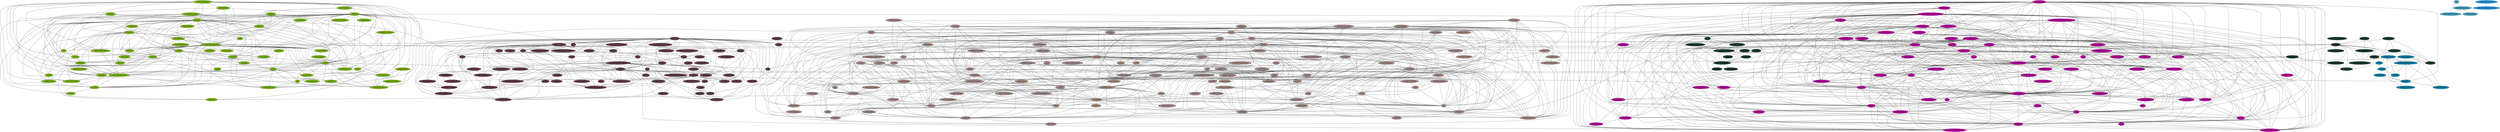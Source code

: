 /* Created by igraph 0.7.1 */
graph {
  0 [
    fillcolor="#7CB516"
    style=filled
    name="_multi-armed-bandit"
    label="_multi-armed-bandit"
    community=5
  ];
  1 [
    fillcolor="#634047"
    style=filled
    name="_reference-request"
    label="_reference-request"
    community=7
  ];
  2 [
    fillcolor="#7CB516"
    style=filled
    name=_implementation
    label=_implementation
    community=5
  ];
  3 [
    fillcolor="#0281A9"
    style=filled
    name="_hardware-evaluation"
    label="_hardware-evaluation"
    community=3
  ];
  4 [
    fillcolor="#634047"
    style=filled
    name="_pattern-recognition"
    label="_pattern-recognition"
    community=7
  ];
  5 [
    fillcolor="#7CB516"
    style=filled
    name="_branching-factors"
    label="_branching-factors"
    community=5
  ];
  6 [
    fillcolor="#A38A82"
    style=filled
    name="_norvig-russell"
    label="_norvig-russell"
    community=2
  ];
  7 [
    fillcolor="#7CB516"
    style=filled
    name="_reward-clipping"
    label="_reward-clipping"
    community=5
  ];
  8 [
    fillcolor="#7CB516"
    style=filled
    name="_user-experience"
    label="_user-experience"
    community=5
  ];
  9 [
    fillcolor="#634047"
    style=filled
    name="_programming-languages"
    label="_programming-languages"
    community=7
  ];
  10 [
    fillcolor="#634047"
    style=filled
    name="_embedded-design"
    label="_embedded-design"
    community=7
  ];
  11 [
    fillcolor="#B7049D"
    style=filled
    name=_regularization
    label=_regularization
    community=1
  ];
  12 [
    fillcolor="#A38A82"
    style=filled
    name="_goal-based"
    label="_goal-based"
    community=2
  ];
  13 [
    fillcolor="#B7049D"
    style=filled
    name=_deepdreaming
    label=_deepdreaming
    community=1
  ];
  14 [
    fillcolor="#634047"
    style=filled
    name="_voice-recognition"
    label="_voice-recognition"
    community=7
  ];
  15 [
    fillcolor="#B7049D"
    style=filled
    name="_unsupervised-learning"
    label="_unsupervised-learning"
    community=1
  ];
  16 [
    fillcolor="#A38A82"
    style=filled
    name=_reasoning
    label=_reasoning
    community=2
  ];
  17 [
    fillcolor="#B7049D"
    style=filled
    name="_speech-synthesis"
    label="_speech-synthesis"
    community=1
  ];
  18 [
    fillcolor="#B7049D"
    style=filled
    name=_rul
    label=_rul
    community=1
  ];
  19 [
    fillcolor="#A38A82"
    style=filled
    name="_chinese-room-argument"
    label="_chinese-room-argument"
    community=2
  ];
  20 [
    fillcolor="#1C3C30"
    style=filled
    name=_structure
    label=_structure
    community=6
  ];
  21 [
    fillcolor="#634047"
    style=filled
    name="_ai-community"
    label="_ai-community"
    community=7
  ];
  22 [
    fillcolor="#634047"
    style=filled
    name="_ai-field"
    label="_ai-field"
    community=7
  ];
  23 [
    fillcolor="#A38A82"
    style=filled
    name=_definitions
    label=_definitions
    community=2
  ];
  24 [
    fillcolor="#B7049D"
    style=filled
    name=_generalization
    label=_generalization
    community=1
  ];
  25 [
    fillcolor="#B7049D"
    style=filled
    name="_recurrent-neural-networks"
    label="_recurrent-neural-networks"
    community=1
  ];
  26 [
    fillcolor="#A38A82"
    style=filled
    name=_cyborexis
    label=_cyborexis
    community=2
  ];
  27 [
    fillcolor="#7CB516"
    style=filled
    name="_value-iteration"
    label="_value-iteration"
    community=5
  ];
  28 [
    fillcolor="#A38A82"
    style=filled
    name=_superintelligence
    label=_superintelligence
    community=2
  ];
  29 [
    fillcolor="#1C3C30"
    style=filled
    name=_convergence
    label=_convergence
    community=6
  ];
  30 [
    fillcolor="#7CB516"
    style=filled
    name="_real-time"
    label="_real-time"
    community=5
  ];
  31 [
    fillcolor="#A38A82"
    style=filled
    name="_universal-constructor"
    label="_universal-constructor"
    community=2
  ];
  32 [
    fillcolor="#A38A82"
    style=filled
    name=_anthropomorphism
    label=_anthropomorphism
    community=2
  ];
  33 [
    fillcolor="#634047"
    style=filled
    name="_friendly-ai"
    label="_friendly-ai"
    community=7
  ];
  34 [
    fillcolor="#A38A82"
    style=filled
    name="_strong-narrow-ai"
    label="_strong-narrow-ai"
    community=2
  ];
  35 [
    fillcolor="#B7049D"
    style=filled
    name=_datasets
    label=_datasets
    community=1
  ];
  36 [
    fillcolor="#A38A82"
    style=filled
    name=_chaos
    label=_chaos
    community=2
  ];
  37 [
    fillcolor="#634047"
    style=filled
    name=_semantics
    label=_semantics
    community=7
  ];
  38 [
    fillcolor="#A38A82"
    style=filled
    name=_singularity
    label=_singularity
    community=2
  ];
  39 [
    fillcolor="#449FBD"
    style=filled
    name="_handwritten-characters"
    label="_handwritten-characters"
    community=4
  ];
  40 [
    fillcolor="#B7049D"
    style=filled
    name=_matlab
    label=_matlab
    community=1
  ];
  41 [
    fillcolor="#634047"
    style=filled
    name="_detecting-patterns"
    label="_detecting-patterns"
    community=7
  ];
  42 [
    fillcolor="#634047"
    style=filled
    name="_computational-linguistics"
    label="_computational-linguistics"
    community=7
  ];
  43 [
    fillcolor="#634047"
    style=filled
    name=_watson
    label=_watson
    community=7
  ];
  44 [
    fillcolor="#0281A9"
    style=filled
    name="_spiking-networks"
    label="_spiking-networks"
    community=3
  ];
  45 [
    fillcolor="#634047"
    style=filled
    name="_open-source"
    label="_open-source"
    community=7
  ];
  46 [
    fillcolor="#A38A82"
    style=filled
    name=_quantification
    label=_quantification
    community=2
  ];
  47 [
    fillcolor="#A38A82"
    style=filled
    name="_early-stopping"
    label="_early-stopping"
    community=2
  ];
  48 [
    fillcolor="#A38A82"
    style=filled
    name=_brain
    label=_brain
    community=2
  ];
  49 [
    fillcolor="#634047"
    style=filled
    name=_hci
    label=_hci
    community=7
  ];
  50 [
    fillcolor="#7CB516"
    style=filled
    name=_deepmind
    label=_deepmind
    community=5
  ];
  51 [
    fillcolor="#A38A82"
    style=filled
    name="_self-driving"
    label="_self-driving"
    community=2
  ];
  52 [
    fillcolor="#634047"
    style=filled
    name=_time
    label=_time
    community=7
  ];
  53 [
    fillcolor="#7CB516"
    style=filled
    name=_negamax
    label=_negamax
    community=5
  ];
  54 [
    fillcolor="#A38A82"
    style=filled
    name=_applications
    label=_applications
    community=2
  ];
  55 [
    fillcolor="#A38A82"
    style=filled
    name=_agi
    label=_agi
    community=2
  ];
  56 [
    fillcolor="#7CB516"
    style=filled
    name=_checkers
    label=_checkers
    community=5
  ];
  57 [
    fillcolor="#B7049D"
    style=filled
    name="_sparse-input"
    label="_sparse-input"
    community=1
  ];
  58 [
    fillcolor="#B7049D"
    style=filled
    name="_resource-request"
    label="_resource-request"
    community=1
  ];
  59 [
    fillcolor="#A38A82"
    style=filled
    name="_learning-theory"
    label="_learning-theory"
    community=2
  ];
  60 [
    fillcolor="#A38A82"
    style=filled
    name=_gofai
    label=_gofai
    community=2
  ];
  61 [
    fillcolor="#A38A82"
    style=filled
    name="_decision-theory"
    label="_decision-theory"
    community=2
  ];
  62 [
    fillcolor="#7CB516"
    style=filled
    name=_minimax
    label=_minimax
    community=5
  ];
  63 [
    fillcolor="#7CB516"
    style=filled
    name="_markov-chain"
    label="_markov-chain"
    community=5
  ];
  64 [
    fillcolor="#A38A82"
    style=filled
    name="_self-awareness"
    label="_self-awareness"
    community=2
  ];
  65 [
    fillcolor="#634047"
    style=filled
    name="_software-evaluation"
    label="_software-evaluation"
    community=7
  ];
  66 [
    fillcolor="#634047"
    style=filled
    name="_consumer-product"
    label="_consumer-product"
    community=7
  ];
  67 [
    fillcolor="#B7049D"
    style=filled
    name="_maximum-likelihood"
    label="_maximum-likelihood"
    community=1
  ];
  68 [
    fillcolor="#B7049D"
    style=filled
    name=_som
    label=_som
    community=1
  ];
  69 [
    fillcolor="#B7049D"
    style=filled
    name="_feature-selection"
    label="_feature-selection"
    community=1
  ];
  70 [
    fillcolor="#7CB516"
    style=filled
    name=_go
    label=_go
    community=5
  ];
  71 [
    fillcolor="#A38A82"
    style=filled
    name=_cognition
    label=_cognition
    community=2
  ];
  72 [
    fillcolor="#B7049D"
    style=filled
    name=_performance
    label=_performance
    community=1
  ];
  73 [
    fillcolor="#1C3C30"
    style=filled
    name="_hyper-parameters"
    label="_hyper-parameters"
    community=6
  ];
  74 [
    fillcolor="#A38A82"
    style=filled
    name=_bayes
    label=_bayes
    community=2
  ];
  75 [
    fillcolor="#A38A82"
    style=filled
    name=_robotics
    label=_robotics
    community=2
  ];
  76 [
    fillcolor="#2495DF"
    style=filled
    name="_finite-markov-decision-process"
    label="_finite-markov-decision-process"
    community=0
  ];
  77 [
    fillcolor="#A38A82"
    style=filled
    name="_human-like"
    label="_human-like"
    community=2
  ];
  78 [
    fillcolor="#B7049D"
    style=filled
    name=_relu
    label=_relu
    community=1
  ];
  79 [
    fillcolor="#B7049D"
    style=filled
    name="_gradient-descent"
    label="_gradient-descent"
    community=1
  ];
  80 [
    fillcolor="#B7049D"
    style=filled
    name=_lstm
    label=_lstm
    community=1
  ];
  81 [
    fillcolor="#A38A82"
    style=filled
    name=_abstraction
    label=_abstraction
    community=2
  ];
  82 [
    fillcolor="#B7049D"
    style=filled
    name=_mindstorms
    label=_mindstorms
    community=1
  ];
  83 [
    fillcolor="#B7049D"
    style=filled
    name=_python
    label=_python
    community=1
  ];
  84 [
    fillcolor="#A38A82"
    style=filled
    name=_legal
    label=_legal
    community=2
  ];
  85 [
    fillcolor="#1C3C30"
    style=filled
    name="_graph-coloring"
    label="_graph-coloring"
    community=6
  ];
  86 [
    fillcolor="#B7049D"
    style=filled
    name="_activation-function"
    label="_activation-function"
    community=1
  ];
  87 [
    fillcolor="#A38A82"
    style=filled
    name="_simple-reflex-agents"
    label="_simple-reflex-agents"
    community=2
  ];
  88 [
    fillcolor="#7CB516"
    style=filled
    name="_learning-algorithms"
    label="_learning-algorithms"
    community=5
  ];
  89 [
    fillcolor="#634047"
    style=filled
    name="_symbolic-ai"
    label="_symbolic-ai"
    community=7
  ];
  90 [
    fillcolor="#A38A82"
    style=filled
    name=_intelligence
    label=_intelligence
    community=2
  ];
  91 [
    fillcolor="#A38A82"
    style=filled
    name=_sense
    label=_sense
    community=2
  ];
  92 [
    fillcolor="#7CB516"
    style=filled
    name="_alphago-zero"
    label="_alphago-zero"
    community=5
  ];
  93 [
    fillcolor="#1C3C30"
    style=filled
    name=_difference
    label=_difference
    community=6
  ];
  94 [
    fillcolor="#B7049D"
    style=filled
    name="_data-science"
    label="_data-science"
    community=1
  ];
  95 [
    fillcolor="#A38A82"
    style=filled
    name="_symbolic-computing"
    label="_symbolic-computing"
    community=2
  ];
  96 [
    fillcolor="#A38A82"
    style=filled
    name="_swarm-intelligence"
    label="_swarm-intelligence"
    community=2
  ];
  97 [
    fillcolor="#A38A82"
    style=filled
    name=_sentience
    label=_sentience
    community=2
  ];
  98 [
    fillcolor="#7CB516"
    style=filled
    name="_brute-force"
    label="_brute-force"
    community=5
  ];
  99 [
    fillcolor="#634047"
    style=filled
    name="_unassisted-learning"
    label="_unassisted-learning"
    community=7
  ];
  100 [
    fillcolor="#B7049D"
    style=filled
    name="_neural-networks"
    label="_neural-networks"
    community=1
  ];
  101 [
    fillcolor="#0281A9"
    style=filled
    name=_hardware
    label=_hardware
    community=3
  ];
  102 [
    fillcolor="#A38A82"
    style=filled
    name="_soft-question"
    label="_soft-question"
    community=2
  ];
  103 [
    fillcolor="#B7049D"
    style=filled
    name="_linear-regression"
    label="_linear-regression"
    community=1
  ];
  104 [
    fillcolor="#A38A82"
    style=filled
    name="_utility-based"
    label="_utility-based"
    community=2
  ];
  105 [
    fillcolor="#A38A82"
    style=filled
    name=_terminology
    label=_terminology
    community=2
  ];
  106 [
    fillcolor="#A38A82"
    style=filled
    name="_intelligent-agent"
    label="_intelligent-agent"
    community=2
  ];
  107 [
    fillcolor="#B7049D"
    style=filled
    name=_training
    label=_training
    community=1
  ];
  108 [
    fillcolor="#B7049D"
    style=filled
    name="_object-recognition"
    label="_object-recognition"
    community=1
  ];
  109 [
    fillcolor="#634047"
    style=filled
    name="_real-world"
    label="_real-world"
    community=7
  ];
  110 [
    fillcolor="#B7049D"
    style=filled
    name="_hidden-layers"
    label="_hidden-layers"
    community=1
  ];
  111 [
    fillcolor="#2495DF"
    style=filled
    name="_markov-decision-process"
    label="_markov-decision-process"
    community=0
  ];
  112 [
    fillcolor="#A38A82"
    style=filled
    name=_marketability
    label=_marketability
    community=2
  ];
  113 [
    fillcolor="#B7049D"
    style=filled
    name="_generative-model"
    label="_generative-model"
    community=1
  ];
  114 [
    fillcolor="#634047"
    style=filled
    name="_rule-acquisition"
    label="_rule-acquisition"
    community=7
  ];
  115 [
    fillcolor="#634047"
    style=filled
    name="_text-summarization"
    label="_text-summarization"
    community=7
  ];
  116 [
    fillcolor="#634047"
    style=filled
    name=_thought
    label=_thought
    community=7
  ];
  117 [
    fillcolor="#A38A82"
    style=filled
    name=_social
    label=_social
    community=2
  ];
  118 [
    fillcolor="#7CB516"
    style=filled
    name=_proofs
    label=_proofs
    community=5
  ];
  119 [
    fillcolor="#A38A82"
    style=filled
    name="_emotional-intelligence"
    label="_emotional-intelligence"
    community=2
  ];
  120 [
    fillcolor="#634047"
    style=filled
    name=_academia
    label=_academia
    community=7
  ];
  121 [
    fillcolor="#A38A82"
    style=filled
    name="_cultural-change"
    label="_cultural-change"
    community=2
  ];
  122 [
    fillcolor="#A38A82"
    style=filled
    name="_autonomous-vehicles"
    label="_autonomous-vehicles"
    community=2
  ];
  123 [
    fillcolor="#7CB516"
    style=filled
    name="_structured-data"
    label="_structured-data"
    community=5
  ];
  124 [
    fillcolor="#7CB516"
    style=filled
    name="_alpha-beta-pruning"
    label="_alpha-beta-pruning"
    community=5
  ];
  125 [
    fillcolor="#B7049D"
    style=filled
    name="_loss-functions"
    label="_loss-functions"
    community=1
  ];
  126 [
    fillcolor="#7CB516"
    style=filled
    name="_decision-tree"
    label="_decision-tree"
    community=5
  ];
  127 [
    fillcolor="#A38A82"
    style=filled
    name="_ai-box"
    label="_ai-box"
    community=2
  ];
  128 [
    fillcolor="#A38A82"
    style=filled
    name=_wetware
    label=_wetware
    community=2
  ];
  129 [
    fillcolor="#7CB516"
    style=filled
    name="_categorical-data"
    label="_categorical-data"
    community=5
  ];
  130 [
    fillcolor="#B7049D"
    style=filled
    name=_keras
    label=_keras
    community=1
  ];
  131 [
    fillcolor="#7CB516"
    style=filled
    name=_forecasting
    label=_forecasting
    community=5
  ];
  132 [
    fillcolor="#B7049D"
    style=filled
    name=_dimensionality
    label=_dimensionality
    community=1
  ];
  133 [
    fillcolor="#634047"
    style=filled
    name="_spanish-language"
    label="_spanish-language"
    community=7
  ];
  134 [
    fillcolor="#7CB516"
    style=filled
    name=_models
    label=_models
    community=5
  ];
  135 [
    fillcolor="#A38A82"
    style=filled
    name="_turing-test"
    label="_turing-test"
    community=2
  ];
  136 [
    fillcolor="#1C3C30"
    style=filled
    name="_action-recognition"
    label="_action-recognition"
    community=6
  ];
  137 [
    fillcolor="#0281A9"
    style=filled
    name=_neurons
    label=_neurons
    community=3
  ];
  138 [
    fillcolor="#B7049D"
    style=filled
    name="_online-resources"
    label="_online-resources"
    community=1
  ];
  139 [
    fillcolor="#634047"
    style=filled
    name="_expert-system"
    label="_expert-system"
    community=7
  ];
  140 [
    fillcolor="#A38A82"
    style=filled
    name=_quotes
    label=_quotes
    community=2
  ];
  141 [
    fillcolor="#B7049D"
    style=filled
    name="_sentiment-analysis"
    label="_sentiment-analysis"
    community=1
  ];
  142 [
    fillcolor="#634047"
    style=filled
    name=_healthcare
    label=_healthcare
    community=7
  ];
  143 [
    fillcolor="#634047"
    style=filled
    name=_storage
    label=_storage
    community=7
  ];
  144 [
    fillcolor="#A38A82"
    style=filled
    name="_teaching-concepts"
    label="_teaching-concepts"
    community=2
  ];
  145 [
    fillcolor="#634047"
    style=filled
    name="_quality-control"
    label="_quality-control"
    community=7
  ];
  146 [
    fillcolor="#0281A9"
    style=filled
    name=_architecture
    label=_architecture
    community=3
  ];
  147 [
    fillcolor="#7CB516"
    style=filled
    name=_heuristics
    label=_heuristics
    community=5
  ];
  148 [
    fillcolor="#A38A82"
    style=filled
    name=_survival
    label=_survival
    community=2
  ];
  149 [
    fillcolor="#7CB516"
    style=filled
    name="_open-ai"
    label="_open-ai"
    community=5
  ];
  150 [
    fillcolor="#7CB516"
    style=filled
    name="_problem-solving"
    label="_problem-solving"
    community=5
  ];
  151 [
    fillcolor="#634047"
    style=filled
    name=_praxis
    label=_praxis
    community=7
  ];
  152 [
    fillcolor="#B7049D"
    style=filled
    name="_machine-learning"
    label="_machine-learning"
    community=1
  ];
  153 [
    fillcolor="#A38A82"
    style=filled
    name="_incompleteness-theorems"
    label="_incompleteness-theorems"
    community=2
  ];
  154 [
    fillcolor="#634047"
    style=filled
    name=_prolog
    label=_prolog
    community=7
  ];
  155 [
    fillcolor="#A38A82"
    style=filled
    name="_legal-change"
    label="_legal-change"
    community=2
  ];
  156 [
    fillcolor="#634047"
    style=filled
    name=_poker
    label=_poker
    community=7
  ];
  157 [
    fillcolor="#634047"
    style=filled
    name=_wordvector
    label=_wordvector
    community=7
  ];
  158 [
    fillcolor="#B7049D"
    style=filled
    name=_ltsm
    label=_ltsm
    community=1
  ];
  159 [
    fillcolor="#0281A9"
    style=filled
    name=_biology
    label=_biology
    community=3
  ];
  160 [
    fillcolor="#A38A82"
    style=filled
    name=_probabilistic
    label=_probabilistic
    community=2
  ];
  161 [
    fillcolor="#A38A82"
    style=filled
    name="_classical-ai"
    label="_classical-ai"
    community=2
  ];
  162 [
    fillcolor="#A38A82"
    style=filled
    name="_boltzmann-machine"
    label="_boltzmann-machine"
    community=2
  ];
  163 [
    fillcolor="#A38A82"
    style=filled
    name=_death
    label=_death
    community=2
  ];
  164 [
    fillcolor="#A38A82"
    style=filled
    name="_ai-safety"
    label="_ai-safety"
    community=2
  ];
  165 [
    fillcolor="#634047"
    style=filled
    name="_lexical-recognition"
    label="_lexical-recognition"
    community=7
  ];
  166 [
    fillcolor="#A38A82"
    style=filled
    name=_concepts
    label=_concepts
    community=2
  ];
  167 [
    fillcolor="#634047"
    style=filled
    name="_language-processing"
    label="_language-processing"
    community=7
  ];
  168 [
    fillcolor="#634047"
    style=filled
    name=_research
    label=_research
    community=7
  ];
  169 [
    fillcolor="#634047"
    style=filled
    name="_creative-commons"
    label="_creative-commons"
    community=7
  ];
  170 [
    fillcolor="#A38A82"
    style=filled
    name=_security
    label=_security
    community=2
  ];
  171 [
    fillcolor="#B7049D"
    style=filled
    name=_svm
    label=_svm
    community=1
  ];
  172 [
    fillcolor="#7CB516"
    style=filled
    name="_a-star"
    label="_a-star"
    community=5
  ];
  173 [
    fillcolor="#A38A82"
    style=filled
    name="_self-replication"
    label="_self-replication"
    community=2
  ];
  174 [
    fillcolor="#B7049D"
    style=filled
    name="_latent-variable"
    label="_latent-variable"
    community=1
  ];
  175 [
    fillcolor="#A38A82"
    style=filled
    name=_cyborg
    label=_cyborg
    community=2
  ];
  176 [
    fillcolor="#634047"
    style=filled
    name=_tools
    label=_tools
    community=7
  ];
  177 [
    fillcolor="#449FBD"
    style=filled
    name="_halting-problem"
    label="_halting-problem"
    community=4
  ];
  178 [
    fillcolor="#7CB516"
    style=filled
    name="_monte-carlo-tree-search"
    label="_monte-carlo-tree-search"
    community=5
  ];
  179 [
    fillcolor="#634047"
    style=filled
    name=_starcraft
    label=_starcraft
    community=7
  ];
  180 [
    fillcolor="#A38A82"
    style=filled
    name=_cars
    label=_cars
    community=2
  ];
  181 [
    fillcolor="#1C3C30"
    style=filled
    name="_genetic-algorithms"
    label="_genetic-algorithms"
    community=6
  ];
  182 [
    fillcolor="#B7049D"
    style=filled
    name="_art-aesthetics"
    label="_art-aesthetics"
    community=1
  ];
  183 [
    fillcolor="#1C3C30"
    style=filled
    name=_reliability
    label=_reliability
    community=6
  ];
  184 [
    fillcolor="#7CB516"
    style=filled
    name="_perfect-play"
    label="_perfect-play"
    community=5
  ];
  185 [
    fillcolor="#A38A82"
    style=filled
    name="_ultraintelligent-machine"
    label="_ultraintelligent-machine"
    community=2
  ];
  186 [
    fillcolor="#A38A82"
    style=filled
    name=_google
    label=_google
    community=2
  ];
  187 [
    fillcolor="#A38A82"
    style=filled
    name=_history
    label=_history
    community=2
  ];
  188 [
    fillcolor="#B7049D"
    style=filled
    name=_autoencoders
    label=_autoencoders
    community=1
  ];
  189 [
    fillcolor="#634047"
    style=filled
    name="_knowledge-representation"
    label="_knowledge-representation"
    community=7
  ];
  190 [
    fillcolor="#7CB516"
    style=filled
    name="_scene-classification"
    label="_scene-classification"
    community=5
  ];
  191 [
    fillcolor="#B7049D"
    style=filled
    name=_deepdream
    label=_deepdream
    community=1
  ];
  192 [
    fillcolor="#B7049D"
    style=filled
    name="_statistical-ai"
    label="_statistical-ai"
    community=1
  ];
  193 [
    fillcolor="#634047"
    style=filled
    name="_ai-basics"
    label="_ai-basics"
    community=7
  ];
  194 [
    fillcolor="#7CB516"
    style=filled
    name=_chess
    label=_chess
    community=5
  ];
  195 [
    fillcolor="#7CB516"
    style=filled
    name=_challenges
    label=_challenges
    community=5
  ];
  196 [
    fillcolor="#7CB516"
    style=filled
    name=_search
    label=_search
    community=5
  ];
  197 [
    fillcolor="#634047"
    style=filled
    name="_natural-language-processing"
    label="_natural-language-processing"
    community=7
  ];
  198 [
    fillcolor="#1C3C30"
    style=filled
    name="_long-short-term-memory"
    label="_long-short-term-memory"
    community=6
  ];
  199 [
    fillcolor="#634047"
    style=filled
    name="_vector-graphics-processing"
    label="_vector-graphics-processing"
    community=7
  ];
  200 [
    fillcolor="#B7049D"
    style=filled
    name="_probability-distribution"
    label="_probability-distribution"
    community=1
  ];
  201 [
    fillcolor="#A38A82"
    style=filled
    name=_comparison
    label=_comparison
    community=2
  ];
  202 [
    fillcolor="#634047"
    style=filled
    name=_r
    label=_r
    community=7
  ];
  203 [
    fillcolor="#634047"
    style=filled
    name=_logic
    label=_logic
    community=7
  ];
  204 [
    fillcolor="#A38A82"
    style=filled
    name="_asimovs-laws"
    label="_asimovs-laws"
    community=2
  ];
  205 [
    fillcolor="#7CB516"
    style=filled
    name="_self-play"
    label="_self-play"
    community=5
  ];
  206 [
    fillcolor="#634047"
    style=filled
    name="_world-knowledge"
    label="_world-knowledge"
    community=7
  ];
  207 [
    fillcolor="#634047"
    style=filled
    name="_declarative-programming"
    label="_declarative-programming"
    community=7
  ];
  208 [
    fillcolor="#B7049D"
    style=filled
    name=_classification
    label=_classification
    community=1
  ];
  209 [
    fillcolor="#B7049D"
    style=filled
    name="_audio-processing"
    label="_audio-processing"
    community=1
  ];
  210 [
    fillcolor="#B7049D"
    style=filled
    name=_hypercomputation
    label=_hypercomputation
    community=1
  ];
  211 [
    fillcolor="#A38A82"
    style=filled
    name=_nasa
    label=_nasa
    community=2
  ];
  212 [
    fillcolor="#7CB516"
    style=filled
    name="_game-theory"
    label="_game-theory"
    community=5
  ];
  213 [
    fillcolor="#7CB516"
    style=filled
    name="_ai-development"
    label="_ai-development"
    community=5
  ];
  214 [
    fillcolor="#7CB516"
    style=filled
    name="_imperfect-information"
    label="_imperfect-information"
    community=5
  ];
  215 [
    fillcolor="#B7049D"
    style=filled
    name=_sigmoid
    label=_sigmoid
    community=1
  ];
  216 [
    fillcolor="#0281A9"
    style=filled
    name=_genes
    label=_genes
    community=3
  ];
  217 [
    fillcolor="#B7049D"
    style=filled
    name=_prediction
    label=_prediction
    community=1
  ];
  218 [
    fillcolor="#634047"
    style=filled
    name=_math
    label=_math
    community=7
  ];
  219 [
    fillcolor="#A38A82"
    style=filled
    name=_automation
    label=_automation
    community=2
  ];
  220 [
    fillcolor="#634047"
    style=filled
    name="_job-trends"
    label="_job-trends"
    community=7
  ];
  221 [
    fillcolor="#7CB516"
    style=filled
    name="_knapsack-problem"
    label="_knapsack-problem"
    community=5
  ];
  222 [
    fillcolor="#634047"
    style=filled
    name="_c++"
    label="_c++"
    community=7
  ];
  223 [
    fillcolor="#A38A82"
    style=filled
    name="_cognitive-science"
    label="_cognitive-science"
    community=2
  ];
  224 [
    fillcolor="#0281A9"
    style=filled
    name="_neuromorphic-engineering"
    label="_neuromorphic-engineering"
    community=3
  ];
  225 [
    fillcolor="#634047"
    style=filled
    name="_node-js"
    label="_node-js"
    community=7
  ];
  226 [
    fillcolor="#A38A82"
    style=filled
    name="_incomplete-information"
    label="_incomplete-information"
    community=2
  ];
  227 [
    fillcolor="#634047"
    style=filled
    name="_new-ai"
    label="_new-ai"
    community=7
  ];
  228 [
    fillcolor="#B7049D"
    style=filled
    name=_tensorflow
    label=_tensorflow
    community=1
  ];
  229 [
    fillcolor="#7CB516"
    style=filled
    name=_alphago
    label=_alphago
    community=5
  ];
  230 [
    fillcolor="#A38A82"
    style=filled
    name="_thought-vectors"
    label="_thought-vectors"
    community=2
  ];
  231 [
    fillcolor="#A38A82"
    style=filled
    name="_embodied-cognition"
    label="_embodied-cognition"
    community=2
  ];
  232 [
    fillcolor="#634047"
    style=filled
    name=_java
    label=_java
    community=7
  ];
  233 [
    fillcolor="#7CB516"
    style=filled
    name=_gaming
    label=_gaming
    community=5
  ];
  234 [
    fillcolor="#7CB516"
    style=filled
    name=_dqn
    label=_dqn
    community=5
  ];
  235 [
    fillcolor="#A38A82"
    style=filled
    name="_risk-management"
    label="_risk-management"
    community=2
  ];
  236 [
    fillcolor="#A38A82"
    style=filled
    name="_super-organism"
    label="_super-organism"
    community=2
  ];
  237 [
    fillcolor="#A38A82"
    style=filled
    name=_philosophy
    label=_philosophy
    community=2
  ];
  238 [
    fillcolor="#B7049D"
    style=filled
    name="_computer-vision"
    label="_computer-vision"
    community=1
  ];
  239 [
    fillcolor="#1C3C30"
    style=filled
    name=_optimization
    label=_optimization
    community=6
  ];
  240 [
    fillcolor="#634047"
    style=filled
    name=_lisp
    label=_lisp
    community=7
  ];
  241 [
    fillcolor="#A38A82"
    style=filled
    name="_intelligence-testing"
    label="_intelligence-testing"
    community=2
  ];
  242 [
    fillcolor="#B7049D"
    style=filled
    name="_image-recognition"
    label="_image-recognition"
    community=1
  ];
  243 [
    fillcolor="#A38A82"
    style=filled
    name=_htm
    label=_htm
    community=2
  ];
  244 [
    fillcolor="#7CB516"
    style=filled
    name="_breadth-first-search"
    label="_breadth-first-search"
    community=5
  ];
  245 [
    fillcolor="#A38A82"
    style=filled
    name="_collision-avoidance"
    label="_collision-avoidance"
    community=2
  ];
  246 [
    fillcolor="#634047"
    style=filled
    name=_word2vec
    label=_word2vec
    community=7
  ];
  247 [
    fillcolor="#B7049D"
    style=filled
    name="_google-cloud"
    label="_google-cloud"
    community=1
  ];
  248 [
    fillcolor="#B7049D"
    style=filled
    name=_papers
    label=_papers
    community=1
  ];
  249 [
    fillcolor="#A38A82"
    style=filled
    name=_emergence
    label=_emergence
    community=2
  ];
  250 [
    fillcolor="#634047"
    style=filled
    name="_signal-processing"
    label="_signal-processing"
    community=7
  ];
  251 [
    fillcolor="#634047"
    style=filled
    name=_graphs
    label=_graphs
    community=7
  ];
  252 [
    fillcolor="#7CB516"
    style=filled
    name="_reinforcement-learning"
    label="_reinforcement-learning"
    community=5
  ];
  253 [
    fillcolor="#7CB516"
    style=filled
    name=_mdp
    label=_mdp
    community=5
  ];
  254 [
    fillcolor="#0281A9"
    style=filled
    name="_analog-computing"
    label="_analog-computing"
    community=3
  ];
  255 [
    fillcolor="#1C3C30"
    style=filled
    name="_evolutionary-algorithms"
    label="_evolutionary-algorithms"
    community=6
  ];
  256 [
    fillcolor="#A38A82"
    style=filled
    name="_human-inspired"
    label="_human-inspired"
    community=2
  ];
  257 [
    fillcolor="#A38A82"
    style=filled
    name="_value-alignment"
    label="_value-alignment"
    community=2
  ];
  258 [
    fillcolor="#B7049D"
    style=filled
    name="_linear-algebra"
    label="_linear-algebra"
    community=1
  ];
  259 [
    fillcolor="#B7049D"
    style=filled
    name="_deep-network"
    label="_deep-network"
    community=1
  ];
  260 [
    fillcolor="#A38A82"
    style=filled
    name="_ai-takeover"
    label="_ai-takeover"
    community=2
  ];
  261 [
    fillcolor="#1C3C30"
    style=filled
    name=_feedback
    label=_feedback
    community=6
  ];
  262 [
    fillcolor="#B7049D"
    style=filled
    name=_dropout
    label=_dropout
    community=1
  ];
  263 [
    fillcolor="#A38A82"
    style=filled
    name="_mythology-of-ai"
    label="_mythology-of-ai"
    community=2
  ];
  264 [
    fillcolor="#A38A82"
    style=filled
    name="_russell-norvig"
    label="_russell-norvig"
    community=2
  ];
  265 [
    fillcolor="#7CB516"
    style=filled
    name="_path-planning"
    label="_path-planning"
    community=5
  ];
  266 [
    fillcolor="#1C3C30"
    style=filled
    name="_genetic-programming"
    label="_genetic-programming"
    community=6
  ];
  267 [
    fillcolor="#A38A82"
    style=filled
    name="_strong-ai"
    label="_strong-ai"
    community=2
  ];
  268 [
    fillcolor="#A38A82"
    style=filled
    name=_perceptron
    label=_perceptron
    community=2
  ];
  269 [
    fillcolor="#7CB516"
    style=filled
    name="_intelligence-metrics"
    label="_intelligence-metrics"
    community=5
  ];
  270 [
    fillcolor="#1C3C30"
    style=filled
    name="_fitness-functions"
    label="_fitness-functions"
    community=6
  ];
  271 [
    fillcolor="#634047"
    style=filled
    name=_cfg
    label=_cfg
    community=7
  ];
  272 [
    fillcolor="#A38A82"
    style=filled
    name=_rationality
    label=_rationality
    community=2
  ];
  273 [
    fillcolor="#1C3C30"
    style=filled
    name="_graph-theory"
    label="_graph-theory"
    community=6
  ];
  274 [
    fillcolor="#7CB516"
    style=filled
    name="_q-learning"
    label="_q-learning"
    community=5
  ];
  275 [
    fillcolor="#A38A82"
    style=filled
    name="_predicting-ai-milestones"
    label="_predicting-ai-milestones"
    community=2
  ];
  276 [
    fillcolor="#B7049D"
    style=filled
    name="_random-variable"
    label="_random-variable"
    community=1
  ];
  277 [
    fillcolor="#7CB516"
    style=filled
    name="_discount-factor"
    label="_discount-factor"
    community=5
  ];
  278 [
    fillcolor="#7CB516"
    style=filled
    name=_efficiency
    label=_efficiency
    community=5
  ];
  279 [
    fillcolor="#0281A9"
    style=filled
    name="_artificial-neuron"
    label="_artificial-neuron"
    community=3
  ];
  280 [
    fillcolor="#7CB516"
    style=filled
    name=_pathfinding
    label=_pathfinding
    community=5
  ];
  281 [
    fillcolor="#A38A82"
    style=filled
    name=_ethics
    label=_ethics
    community=2
  ];
  282 [
    fillcolor="#1C3C30"
    style=filled
    name=_invention
    label=_invention
    community=6
  ];
  283 [
    fillcolor="#B7049D"
    style=filled
    name=_overfitting
    label=_overfitting
    community=1
  ];
  284 [
    fillcolor="#7CB516"
    style=filled
    name="_neural-doodle"
    label="_neural-doodle"
    community=5
  ];
  285 [
    fillcolor="#449FBD"
    style=filled
    name="_quantum-computing"
    label="_quantum-computing"
    community=4
  ];
  286 [
    fillcolor="#7CB516"
    style=filled
    name="_game-ai"
    label="_game-ai"
    community=5
  ];
  287 [
    fillcolor="#1C3C30"
    style=filled
    name="_sequence-modelling"
    label="_sequence-modelling"
    community=6
  ];
  288 [
    fillcolor="#7CB516"
    style=filled
    name=_algorithm
    label=_algorithm
    community=5
  ];
  289 [
    fillcolor="#A38A82"
    style=filled
    name=_theory
    label=_theory
    community=2
  ];
  290 [
    fillcolor="#7CB516"
    style=filled
    name=_combinatorics
    label=_combinatorics
    community=5
  ];
  291 [
    fillcolor="#B7049D"
    style=filled
    name="_facial-recognition"
    label="_facial-recognition"
    community=1
  ];
  292 [
    fillcolor="#1C3C30"
    style=filled
    name=_fallibility
    label=_fallibility
    community=6
  ];
  293 [
    fillcolor="#449FBD"
    style=filled
    name=_ocr
    label=_ocr
    community=4
  ];
  294 [
    fillcolor="#1C3C30"
    style=filled
    name=_topology
    label=_topology
    community=6
  ];
  295 [
    fillcolor="#7CB516"
    style=filled
    name="_multi-agent-systems"
    label="_multi-agent-systems"
    community=5
  ];
  296 [
    fillcolor="#A38A82"
    style=filled
    name="_chat-bots"
    label="_chat-bots"
    community=2
  ];
  297 [
    fillcolor="#A38A82"
    style=filled
    name="_control-problem"
    label="_control-problem"
    community=2
  ];
  298 [
    fillcolor="#7CB516"
    style=filled
    name=_javascript
    label=_javascript
    community=5
  ];
  299 [
    fillcolor="#1C3C30"
    style=filled
    name=_connectivity
    label=_connectivity
    community=6
  ];
  300 [
    fillcolor="#B7049D"
    style=filled
    name=_backpropagation
    label=_backpropagation
    community=1
  ];
  301 [
    fillcolor="#B7049D"
    style=filled
    name=_mlp
    label=_mlp
    community=1
  ];
  302 [
    fillcolor="#634047"
    style=filled
    name=_profession
    label=_profession
    community=7
  ];
  303 [
    fillcolor="#A38A82"
    style=filled
    name="_neo-luddism"
    label="_neo-luddism"
    community=2
  ];
  304 [
    fillcolor="#A38A82"
    style=filled
    name="_intelligence-augmentation"
    label="_intelligence-augmentation"
    community=2
  ];
  305 [
    fillcolor="#1C3C30"
    style=filled
    name="_software-architecture"
    label="_software-architecture"
    community=6
  ];
  306 [
    fillcolor="#634047"
    style=filled
    name="_fuzzy-logic"
    label="_fuzzy-logic"
    community=7
  ];
  307 [
    fillcolor="#B7049D"
    style=filled
    name="_convolutional-neural-networks"
    label="_convolutional-neural-networks"
    community=1
  ];
  308 [
    fillcolor="#1C3C30"
    style=filled
    name=_feasibility
    label=_feasibility
    community=6
  ];
  309 [
    fillcolor="#A38A82"
    style=filled
    name=_confidence
    label=_confidence
    community=2
  ];
  310 [
    fillcolor="#1C3C30"
    style=filled
    name=_neat
    label=_neat
    community=6
  ];
  311 [
    fillcolor="#A38A82"
    style=filled
    name="_natural-language"
    label="_natural-language"
    community=2
  ];
  312 [
    fillcolor="#A38A82"
    style=filled
    name="_weak-ai"
    label="_weak-ai"
    community=2
  ];
  313 [
    fillcolor="#7CB516"
    style=filled
    name="_combinatorial-games"
    label="_combinatorial-games"
    community=5
  ];
  314 [
    fillcolor="#634047"
    style=filled
    name="_computer-programming"
    label="_computer-programming"
    community=7
  ];
  315 [
    fillcolor="#B7049D"
    style=filled
    name="_generative-adversarial-networks"
    label="_generative-adversarial-networks"
    community=1
  ];
  316 [
    fillcolor="#A38A82"
    style=filled
    name="_artificial-consciousness"
    label="_artificial-consciousness"
    community=2
  ];
  317 [
    fillcolor="#A38A82"
    style=filled
    name="_digital-rights"
    label="_digital-rights"
    community=2
  ];
  318 [
    fillcolor="#7CB516"
    style=filled
    name="_deep-blue"
    label="_deep-blue"
    community=5
  ];
  319 [
    fillcolor="#A38A82"
    style=filled
    name=_robots
    label=_robots
    community=2
  ];
  320 [
    fillcolor="#634047"
    style=filled
    name="_mapping-space"
    label="_mapping-space"
    community=7
  ];
  321 [
    fillcolor="#1C3C30"
    style=filled
    name=_attention
    label=_attention
    community=6
  ];
  322 [
    fillcolor="#B7049D"
    style=filled
    name=_feedforward
    label=_feedforward
    community=1
  ];
  323 [
    fillcolor="#7CB516"
    style=filled
    name=_alphazero
    label=_alphazero
    community=5
  ];
  324 [
    fillcolor="#634047"
    style=filled
    name=_collaboration
    label=_collaboration
    community=7
  ];
  325 [
    fillcolor="#A38A82"
    style=filled
    name=_cyberterrorism
    label=_cyberterrorism
    community=2
  ];
  326 [
    fillcolor="#634047"
    style=filled
    name="_automated-theorem-proving"
    label="_automated-theorem-proving"
    community=7
  ];
  327 [
    fillcolor="#634047"
    style=filled
    name=_deepstack
    label=_deepstack
    community=7
  ];
  328 [
    fillcolor="#634047"
    style=filled
    name="_getting-started"
    label="_getting-started"
    community=7
  ];
  329 [
    fillcolor="#634047"
    style=filled
    name="_ai-design"
    label="_ai-design"
    community=7
  ];
  330 [
    fillcolor="#7CB516"
    style=filled
    name="_time-complexity"
    label="_time-complexity"
    community=5
  ];
  331 [
    fillcolor="#B7049D"
    style=filled
    name="_deep-learning"
    label="_deep-learning"
    community=1
  ];

  292 -- 183 [
    weight=1
  ];
  288 -- 197 [
    weight=8
  ];
  282 -- 181 [
    weight=1
  ];
  289 -- 186 [
    weight=1
  ];
  265 -- 212 [
    weight=1
  ];
  203 -- 193 [
    weight=1
  ];
  91 -- 32 [
    weight=1
  ];
  203 -- 114 [
    weight=1
  ];
  289 -- 16 [
    weight=1
  ];
  278 -- 196 [
    weight=1
  ];
  296 -- 32 [
    weight=1
  ];
  252 -- 194 [
    weight=1
  ];
  331 -- 247 [
    weight=1
  ];
  252 -- 100 [
    weight=26
  ];
  267 -- 28 [
    weight=4
  ];
  219 -- 112 [
    weight=1
  ];
  290 -- 286 [
    weight=2
  ];
  307 -- 80 [
    weight=5
  ];
  102 -- 60 [
    weight=1
  ];
  295 -- 196 [
    weight=1
  ];
  132 -- 103 [
    weight=1
  ];
  160 -- 103 [
    weight=1
  ];
  161 -- 95 [
    weight=1
  ];
  14 -- 4 [
    weight=2
  ];
  331 -- 258 [
    weight=1
  ];
  106 -- 77 [
    weight=2
  ];
  217 -- 94 [
    weight=1
  ];
  296 -- 281 [
    weight=1
  ];
  242 -- 107 [
    weight=9
  ];
  130 -- 107 [
    weight=4
  ];
  297 -- 105 [
    weight=1
  ];
  288 -- 150 [
    weight=9
  ];
  296 -- 119 [
    weight=4
  ];
  106 -- 105 [
    weight=3
  ];
  217 -- 18 [
    weight=1
  ];
  286 -- 5 [
    weight=2
  ];
  207 -- 203 [
    weight=1
  ];
  141 -- 125 [
    weight=1
  ];
  307 -- 79 [
    weight=3
  ];
  289 -- 117 [
    weight=1
  ];
  283 -- 100 [
    weight=4
  ];
  152 -- 125 [
    weight=2
  ];
  288 -- 286 [
    weight=7
  ];
  147 -- 124 [
    weight=1
  ];
  237 -- 128 [
    weight=1
  ];
  300 -- 208 [
    weight=1
  ];
  254 -- 101 [
    weight=1
  ];
  289 -- 12 [
    weight=1
  ];
  252 -- 118 [
    weight=2
  ];
  120 -- 89 [
    weight=1
  ];
  310 -- 270 [
    weight=2
  ];
  315 -- 259 [
    weight=2
  ];
  307 -- 259 [
    weight=11
  ];
  307 -- 72 [
    weight=3
  ];
  294 -- 273 [
    weight=1
  ];
  274 -- 234 [
    weight=6
  ];
  289 -- 46 [
    weight=1
  ];
  113 -- 57 [
    weight=1
  ];
  259 -- 196 [
    weight=1
  ];
  168 -- 9 [
    weight=1
  ];
  319 -- 54 [
    weight=1
  ];
  304 -- 201 [
    weight=1
  ];
  307 -- 69 [
    weight=1
  ];
  331 -- 82 [
    weight=1
  ];
  166 -- 135 [
    weight=2
  ];
  331 -- 283 [
    weight=4
  ];
  255 -- 181 [
    weight=16
  ];
  281 -- 237 [
    weight=6
  ];
  265 -- 30 [
    weight=1
  ];
  205 -- 184 [
    weight=1
  ];
  288 -- 123 [
    weight=1
  ];
  258 -- 252 [
    weight=1
  ];
  83 -- 80 [
    weight=4
  ];
  286 -- 212 [
    weight=5
  ];
  329 -- 271 [
    weight=1
  ];
  253 -- 63 [
    weight=1
  ];
  322 -- 152 [
    weight=3
  ];
  219 -- 75 [
    weight=1
  ];
  239 -- 152 [
    weight=9
  ];
  212 -- 62 [
    weight=3
  ];
  238 -- 40 [
    weight=2
  ];
  329 -- 306 [
    weight=1
  ];
  208 -- 25 [
    weight=3
  ];
  307 -- 35 [
    weight=10
  ];
  174 -- 152 [
    weight=1
  ];
  4 -- 1 [
    weight=1
  ];
  240 -- 154 [
    weight=2
  ];
  104 -- 12 [
    weight=1
  ];
  217 -- 103 [
    weight=3
  ];
  103 -- 100 [
    weight=1
  ];
  254 -- 224 [
    weight=1
  ];
  238 -- 217 [
    weight=1
  ];
  223 -- 23 [
    weight=1
  ];
  303 -- 164 [
    weight=1
  ];
  304 -- 175 [
    weight=1
  ];
  196 -- 118 [
    weight=1
  ];
  252 -- 212 [
    weight=5
  ];
  197 -- 65 [
    weight=3
  ];
  325 -- 54 [
    weight=1
  ];
  106 -- 51 [
    weight=1
  ];
  263 -- 77 [
    weight=1
  ];
  253 -- 252 [
    weight=3
  ];
  312 -- 105 [
    weight=1
  ];
  320 -- 66 [
    weight=1
  ];
  65 -- 14 [
    weight=3
  ];
  64 -- 48 [
    weight=1
  ];
  286 -- 62 [
    weight=8
  ];
  267 -- 23 [
    weight=1
  ];
  84 -- 55 [
    weight=1
  ];
  289 -- 249 [
    weight=1
  ];
  328 -- 302 [
    weight=1
  ];
  197 -- 157 [
    weight=7
  ];
  222 -- 14 [
    weight=1
  ];
  281 -- 26 [
    weight=1
  ];
  108 -- 35 [
    weight=1
  ];
  106 -- 91 [
    weight=1
  ];
  303 -- 235 [
    weight=1
  ];
  232 -- 222 [
    weight=1
  ];
  193 -- 65 [
    weight=3
  ];
  158 -- 100 [
    weight=1
  ];
  233 -- 147 [
    weight=1
  ];
  168 -- 143 [
    weight=1
  ];
  236 -- 48 [
    weight=1
  ];
  257 -- 28 [
    weight=1
  ];
  119 -- 75 [
    weight=1
  ];
  281 -- 64 [
    weight=1
  ];
  303 -- 28 [
    weight=1
  ];
  316 -- 237 [
    weight=5
  ];
  294 -- 136 [
    weight=3
  ];
  133 -- 9 [
    weight=1
  ];
  228 -- 15 [
    weight=1
  ];
  108 -- 83 [
    weight=3
  ];
  312 -- 267 [
    weight=5
  ];
  128 -- 48 [
    weight=1
  ];
  260 -- 31 [
    weight=1
  ];
  156 -- 21 [
    weight=1
  ];
  106 -- 75 [
    weight=2
  ];
  130 -- 35 [
    weight=1
  ];
  242 -- 217 [
    weight=2
  ];
  256 -- 36 [
    weight=1
  ];
  209 -- 100 [
    weight=1
  ];
  120 -- 22 [
    weight=1
  ];
  228 -- 100 [
    weight=21
  ];
  107 -- 11 [
    weight=2
  ];
  197 -- 4 [
    weight=2
  ];
  197 -- 193 [
    weight=2
  ];
  223 -- 38 [
    weight=2
  ];
  237 -- 105 [
    weight=4
  ];
  247 -- 152 [
    weight=2
  ];
  277 -- 274 [
    weight=1
  ];
  229 -- 88 [
    weight=1
  ];
  252 -- 53 [
    weight=1
  ];
  215 -- 100 [
    weight=2
  ];
  267 -- 260 [
    weight=1
  ];
  313 -- 88 [
    weight=1
  ];
  329 -- 156 [
    weight=2
  ];
  192 -- 152 [
    weight=10
  ];
  124 -- 62 [
    weight=2
  ];
  321 -- 294 [
    weight=1
  ];
  329 -- 115 [
    weight=2
  ];
  241 -- 237 [
    weight=1
  ];
  297 -- 289 [
    weight=1
  ];
  303 -- 219 [
    weight=1
  ];
  256 -- 237 [
    weight=2
  ];
  152 -- 107 [
    weight=22
  ];
  293 -- 285 [
    weight=1
  ];
  135 -- 90 [
    weight=1
  ];
  216 -- 159 [
    weight=1
  ];
  278 -- 233 [
    weight=1
  ];
  315 -- 79 [
    weight=1
  ];
  296 -- 117 [
    weight=1
  ];
  235 -- 64 [
    weight=1
  ];
  331 -- 72 [
    weight=1
  ];
  242 -- 171 [
    weight=1
  ];
  217 -- 107 [
    weight=2
  ];
  237 -- 64 [
    weight=1
  ];
  255 -- 93 [
    weight=1
  ];
  316 -- 55 [
    weight=1
  ];
  299 -- 261 [
    weight=1
  ];
  103 -- 79 [
    weight=1
  ];
  304 -- 105 [
    weight=1
  ];
  77 -- 48 [
    weight=1
  ];
  319 -- 91 [
    weight=1
  ];
  281 -- 267 [
    weight=1
  ];
  267 -- 55 [
    weight=6
  ];
  185 -- 28 [
    weight=1
  ];
  315 -- 228 [
    weight=2
  ];
  238 -- 192 [
    weight=1
  ];
  223 -- 219 [
    weight=1
  ];
  125 -- 100 [
    weight=3
  ];
  168 -- 142 [
    weight=1
  ];
  237 -- 77 [
    weight=7
  ];
  270 -- 181 [
    weight=5
  ];
  289 -- 219 [
    weight=1
  ];
  295 -- 252 [
    weight=4
  ];
  196 -- 62 [
    weight=4
  ];
  117 -- 55 [
    weight=1
  ];
  237 -- 236 [
    weight=1
  ];
  130 -- 100 [
    weight=13
  ];
  291 -- 152 [
    weight=4
  ];
  240 -- 197 [
    weight=1
  ];
  196 -- 172 [
    weight=1
  ];
  286 -- 252 [
    weight=22
  ];
  125 -- 107 [
    weight=1
  ];
  42 -- 14 [
    weight=1
  ];
  288 -- 278 [
    weight=2
  ];
  307 -- 188 [
    weight=3
  ];
  288 -- 178 [
    weight=3
  ];
  272 -- 23 [
    weight=1
  ];
  188 -- 100 [
    weight=3
  ];
  100 -- 58 [
    weight=1
  ];
  296 -- 289 [
    weight=1
  ];
  130 -- 80 [
    weight=7
  ];
  173 -- 28 [
    weight=1
  ];
  170 -- 164 [
    weight=1
  ];
  117 -- 38 [
    weight=1
  ];
  96 -- 48 [
    weight=1
  ];
  223 -- 187 [
    weight=1
  ];
  147 -- 62 [
    weight=1
  ];
  291 -- 79 [
    weight=1
  ];
  105 -- 96 [
    weight=1
  ];
  105 -- 90 [
    weight=2
  ];
  328 -- 9 [
    weight=3
  ];
  267 -- 61 [
    weight=1
  ];
  279 -- 224 [
    weight=3
  ];
  122 -- 75 [
    weight=1
  ];
  218 -- 120 [
    weight=2
  ];
  313 -- 53 [
    weight=1
  ];
  125 -- 80 [
    weight=1
  ];
  297 -- 267 [
    weight=4
  ];
  201 -- 105 [
    weight=2
  ];
  129 -- 88 [
    weight=1
  ];
  155 -- 121 [
    weight=1
  ];
  296 -- 230 [
    weight=1
  ];
  195 -- 194 [
    weight=1
  ];
  193 -- 189 [
    weight=1
  ];
  120 -- 1 [
    weight=1
  ];
  173 -- 31 [
    weight=1
  ];
  87 -- 23 [
    weight=1
  ];
  168 -- 99 [
    weight=1
  ];
  286 -- 222 [
    weight=1
  ];
  300 -- 100 [
    weight=47
  ];
  260 -- 173 [
    weight=1
  ];
  303 -- 257 [
    weight=1
  ];
  307 -- 83 [
    weight=11
  ];
  289 -- 77 [
    weight=2
  ];
  40 -- 35 [
    weight=1
  ];
  38 -- 28 [
    weight=1
  ];
  313 -- 194 [
    weight=3
  ];
  228 -- 35 [
    weight=1
  ];
  106 -- 64 [
    weight=1
  ];
  43 -- 21 [
    weight=1
  ];
  74 -- 16 [
    weight=1
  ];
  281 -- 51 [
    weight=4
  ];
  119 -- 48 [
    weight=1
  ];
  176 -- 9 [
    weight=1
  ];
  217 -- 152 [
    weight=7
  ];
  331 -- 130 [
    weight=14
  ];
  201 -- 187 [
    weight=1
  ];
  228 -- 40 [
    weight=1
  ];
  198 -- 29 [
    weight=1
  ];
  329 -- 52 [
    weight=2
  ];
  331 -- 300 [
    weight=5
  ];
  237 -- 127 [
    weight=1
  ];
  307 -- 182 [
    weight=1
  ];
  296 -- 54 [
    weight=1
  ];
  146 -- 3 [
    weight=1
  ];
  272 -- 105 [
    weight=1
  ];
  197 -- 139 [
    weight=1
  ];
  276 -- 200 [
    weight=1
  ];
  283 -- 262 [
    weight=1
  ];
  276 -- 113 [
    weight=1
  ];
  212 -- 194 [
    weight=3
  ];
  208 -- 15 [
    weight=3
  ];
  291 -- 100 [
    weight=2
  ];
  160 -- 51 [
    weight=1
  ];
  268 -- 32 [
    weight=1
  ];
  238 -- 108 [
    weight=10
  ];
  315 -- 188 [
    weight=2
  ];
  113 -- 79 [
    weight=1
  ];
  248 -- 25 [
    weight=1
  ];
  322 -- 238 [
    weight=1
  ];
  135 -- 105 [
    weight=1
  ];
  170 -- 38 [
    weight=1
  ];
  288 -- 244 [
    weight=2
  ];
  331 -- 100 [
    weight=140
  ];
  259 -- 35 [
    weight=5
  ];
  202 -- 139 [
    weight=1
  ];
  197 -- 43 [
    weight=3
  ];
  309 -- 237 [
    weight=1
  ];
  255 -- 239 [
    weight=2
  ];
  126 -- 8 [
    weight=1
  ];
  83 -- 25 [
    weight=3
  ];
  249 -- 170 [
    weight=2
  ];
  269 -- 88 [
    weight=1
  ];
  83 -- 72 [
    weight=1
  ];
  325 -- 77 [
    weight=1
  ];
  329 -- 324 [
    weight=1
  ];
  234 -- 2 [
    weight=1
  ];
  208 -- 35 [
    weight=6
  ];
  329 -- 45 [
    weight=1
  ];
  329 -- 4 [
    weight=1
  ];
  306 -- 203 [
    weight=1
  ];
  286 -- 56 [
    weight=2
  ];
  328 -- 306 [
    weight=2
  ];
  208 -- 61 [
    weight=3
  ];
  225 -- 193 [
    weight=1
  ];
  237 -- 90 [
    weight=1
  ];
  331 -- 192 [
    weight=1
  ];
  286 -- 233 [
    weight=5
  ];
  237 -- 84 [
    weight=1
  ];
  242 -- 35 [
    weight=9
  ];
  286 -- 178 [
    weight=8
  ];
  328 -- 4 [
    weight=1
  ];
  300 -- 83 [
    weight=3
  ];
  329 -- 33 [
    weight=1
  ];
  208 -- 40 [
    weight=2
  ];
  193 -- 4 [
    weight=1
  ];
  265 -- 147 [
    weight=2
  ];
  323 -- 178 [
    weight=3
  ];
  41 -- 10 [
    weight=2
  ];
  288 -- 274 [
    weight=1
  ];
  102 -- 55 [
    weight=1
  ];
  185 -- 106 [
    weight=1
  ];
  300 -- 217 [
    weight=1
  ];
  101 -- 3 [
    weight=3
  ];
  283 -- 72 [
    weight=1
  ];
  152 -- 94 [
    weight=11
  ];
  27 -- 7 [
    weight=1
  ];
  272 -- 90 [
    weight=1
  ];
  274 -- 63 [
    weight=1
  ];
  328 -- 151 [
    weight=1
  ];
  310 -- 181 [
    weight=11
  ];
  233 -- 62 [
    weight=1
  ];
  286 -- 278 [
    weight=1
  ];
  105 -- 75 [
    weight=2
  ];
  322 -- 107 [
    weight=1
  ];
  208 -- 113 [
    weight=2
  ];
  268 -- 77 [
    weight=1
  ];
  331 -- 86 [
    weight=1
  ];
  286 -- 184 [
    weight=1
  ];
  237 -- 186 [
    weight=1
  ];
  246 -- 197 [
    weight=2
  ];
  272 -- 77 [
    weight=1
  ];
  164 -- 122 [
    weight=2
  ];
  288 -- 284 [
    weight=1
  ];
  313 -- 295 [
    weight=1
  ];
  279 -- 137 [
    weight=6
  ];
  295 -- 274 [
    weight=3
  ];
  103 -- 35 [
    weight=1
  ];
  309 -- 289 [
    weight=1
  ];
  233 -- 196 [
    weight=2
  ];
  300 -- 79 [
    weight=12
  ];
  235 -- 26 [
    weight=1
  ];
  283 -- 242 [
    weight=2
  ];
  178 -- 124 [
    weight=1
  ];
  288 -- 147 [
    weight=3
  ];
  280 -- 252 [
    weight=1
  ];
  252 -- 7 [
    weight=1
  ];
  286 -- 253 [
    weight=2
  ];
  203 -- 116 [
    weight=1
  ];
  319 -- 201 [
    weight=1
  ];
  160 -- 74 [
    weight=1
  ];
  113 -- 94 [
    weight=1
  ];
  232 -- 21 [
    weight=1
  ];
  322 -- 25 [
    weight=1
  ];
  210 -- 100 [
    weight=1
  ];
  194 -- 62 [
    weight=1
  ];
  315 -- 208 [
    weight=1
  ];
  329 -- 232 [
    weight=2
  ];
  217 -- 15 [
    weight=1
  ];
  266 -- 197 [
    weight=1
  ];
  315 -- 113 [
    weight=6
  ];
  330 -- 288 [
    weight=2
  ];
  331 -- 79 [
    weight=4
  ];
  223 -- 48 [
    weight=2
  ];
  316 -- 275 [
    weight=1
  ];
  258 -- 79 [
    weight=1
  ];
  281 -- 144 [
    weight=1
  ];
  237 -- 140 [
    weight=1
  ];
  234 -- 149 [
    weight=2
  ];
  160 -- 38 [
    weight=1
  ];
  241 -- 170 [
    weight=1
  ];
  193 -- 9 [
    weight=2
  ];
  66 -- 10 [
    weight=2
  ];
  208 -- 80 [
    weight=1
  ];
  152 -- 35 [
    weight=22
  ];
  229 -- 178 [
    weight=2
  ];
  259 -- 72 [
    weight=2
  ];
  281 -- 16 [
    weight=1
  ];
  242 -- 108 [
    weight=8
  ];
  130 -- 108 [
    weight=2
  ];
  330 -- 27 [
    weight=1
  ];
  161 -- 60 [
    weight=1
  ];
  100 -- 35 [
    weight=19
  ];
  135 -- 75 [
    weight=1
  ];
  252 -- 2 [
    weight=2
  ];
  166 -- 162 [
    weight=1
  ];
  191 -- 13 [
    weight=1
  ];
  312 -- 51 [
    weight=1
  ];
  251 -- 168 [
    weight=2
  ];
  188 -- 130 [
    weight=1
  ];
  107 -- 17 [
    weight=1
  ];
  117 -- 51 [
    weight=2
  ];
  274 -- 50 [
    weight=1
  ];
  241 -- 135 [
    weight=3
  ];
  162 -- 105 [
    weight=1
  ];
  291 -- 217 [
    weight=1
  ];
  163 -- 61 [
    weight=1
  ];
  112 -- 51 [
    weight=1
  ];
  152 -- 141 [
    weight=2
  ];
  152 -- 108 [
    weight=7
  ];
  289 -- 160 [
    weight=2
  ];
  315 -- 107 [
    weight=1
  ];
  23 -- 12 [
    weight=1
  ];
  77 -- 32 [
    weight=1
  ];
  233 -- 194 [
    weight=2
  ];
  329 -- 157 [
    weight=1
  ];
  297 -- 127 [
    weight=1
  ];
  294 -- 255 [
    weight=2
  ];
  307 -- 262 [
    weight=1
  ];
  152 -- 15 [
    weight=14
  ];
  303 -- 117 [
    weight=1
  ];
  100 -- 72 [
    weight=1
  ];
  307 -- 100 [
    weight=96
  ];
  297 -- 219 [
    weight=1
  ];
  238 -- 13 [
    weight=1
  ];
  147 -- 70 [
    weight=1
  ];
  252 -- 105 [
    weight=5
  ];
  194 -- 178 [
    weight=1
  ];
  242 -- 208 [
    weight=13
  ];
  237 -- 54 [
    weight=1
  ];
  206 -- 203 [
    weight=1
  ];
  274 -- 214 [
    weight=1
  ];
  252 -- 62 [
    weight=1
  ];
  193 -- 170 [
    weight=2
  ];
  307 -- 208 [
    weight=16
  ];
  168 -- 100 [
    weight=16
  ];
  223 -- 28 [
    weight=1
  ];
  61 -- 51 [
    weight=3
  ];
  196 -- 194 [
    weight=1
  ];
  286 -- 277 [
    weight=1
  ];
  245 -- 81 [
    weight=1
  ];
  294 -- 29 [
    weight=1
  ];
  111 -- 76 [
    weight=1
  ];
  311 -- 77 [
    weight=1
  ];
  237 -- 185 [
    weight=4
  ];
  321 -- 287 [
    weight=1
  ];
  316 -- 64 [
    weight=2
  ];
  288 -- 0 [
    weight=1
  ];
  168 -- 1 [
    weight=2
  ];
  208 -- 72 [
    weight=2
  ];
  267 -- 106 [
    weight=2
  ];
  238 -- 228 [
    weight=4
  ];
  324 -- 168 [
    weight=1
  ];
  252 -- 88 [
    weight=3
  ];
  77 -- 28 [
    weight=1
  ];
  261 -- 198 [
    weight=1
  ];
  152 -- 138 [
    weight=1
  ];
  202 -- 154 [
    weight=1
  ];
  242 -- 40 [
    weight=5
  ];
  235 -- 46 [
    weight=1
  ];
  313 -- 252 [
    weight=2
  ];
  298 -- 252 [
    weight=1
  ];
  278 -- 150 [
    weight=1
  ];
  329 -- 197 [
    weight=10
  ];
  329 -- 203 [
    weight=4
  ];
  256 -- 64 [
    weight=1
  ];
  253 -- 150 [
    weight=2
  ];
  35 -- 15 [
    weight=1
  ];
  113 -- 17 [
    weight=1
  ];
  132 -- 35 [
    weight=1
  ];
  232 -- 1 [
    weight=1
  ];
  259 -- 25 [
    weight=3
  ];
  323 -- 98 [
    weight=1
  ];
  158 -- 152 [
    weight=1
  ];
  228 -- 25 [
    weight=3
  ];
  325 -- 256 [
    weight=1
  ];
  194 -- 88 [
    weight=1
  ];
  231 -- 55 [
    weight=1
  ];
  249 -- 64 [
    weight=1
  ];
  153 -- 59 [
    weight=1
  ];
  318 -- 194 [
    weight=1
  ];
  196 -- 147 [
    weight=6
  ];
  194 -- 147 [
    weight=1
  ];
  227 -- 33 [
    weight=1
  ];
  187 -- 102 [
    weight=1
  ];
  265 -- 190 [
    weight=1
  ];
  292 -- 181 [
    weight=1
  ];
  148 -- 64 [
    weight=1
  ];
  239 -- 29 [
    weight=2
  ];
  329 -- 49 [
    weight=1
  ];
  208 -- 100 [
    weight=34
  ];
  91 -- 77 [
    weight=1
  ];
  259 -- 215 [
    weight=1
  ];
  228 -- 208 [
    weight=5
  ];
  331 -- 209 [
    weight=1
  ];
  313 -- 147 [
    weight=1
  ];
  307 -- 15 [
    weight=2
  ];
  80 -- 40 [
    weight=1
  ];
  297 -- 185 [
    weight=1
  ];
  283 -- 35 [
    weight=1
  ];
  295 -- 280 [
    weight=1
  ];
  331 -- 15 [
    weight=7
  ];
  77 -- 71 [
    weight=1
  ];
  309 -- 55 [
    weight=1
  ];
  313 -- 290 [
    weight=1
  ];
  297 -- 84 [
    weight=1
  ];
  235 -- 38 [
    weight=1
  ];
  245 -- 122 [
    weight=1
  ];
  263 -- 102 [
    weight=1
  ];
  206 -- 197 [
    weight=2
  ];
  211 -- 175 [
    weight=1
  ];
  242 -- 238 [
    weight=17
  ];
  64 -- 55 [
    weight=1
  ];
  171 -- 152 [
    weight=2
  ];
  296 -- 223 [
    weight=1
  ];
  329 -- 189 [
    weight=4
  ];
  243 -- 105 [
    weight=1
  ];
  188 -- 152 [
    weight=3
  ];
  296 -- 106 [
    weight=1
  ];
  261 -- 20 [
    weight=1
  ];
  215 -- 86 [
    weight=2
  ];
  315 -- 132 [
    weight=1
  ];
  286 -- 124 [
    weight=4
  ];
  263 -- 38 [
    weight=2
  ];
  224 -- 101 [
    weight=4
  ];
  228 -- 69 [
    weight=1
  ];
  305 -- 294 [
    weight=1
  ];
  330 -- 252 [
    weight=1
  ];
  193 -- 45 [
    weight=1
  ];
  237 -- 166 [
    weight=1
  ];
  106 -- 54 [
    weight=1
  ];
  281 -- 235 [
    weight=1
  ];
  160 -- 75 [
    weight=1
  ];
  250 -- 101 [
    weight=1
  ];
  295 -- 233 [
    weight=1
  ];
  215 -- 208 [
    weight=1
  ];
  314 -- 232 [
    weight=1
  ];
  249 -- 235 [
    weight=2
  ];
  316 -- 28 [
    weight=1
  ];
  223 -- 61 [
    weight=1
  ];
  295 -- 234 [
    weight=1
  ];
  242 -- 100 [
    weight=41
  ];
  298 -- 50 [
    weight=1
  ];
  152 -- 25 [
    weight=11
  ];
  294 -- 181 [
    weight=2
  ];
  178 -- 98 [
    weight=1
  ];
  267 -- 256 [
    weight=1
  ];
  299 -- 20 [
    weight=1
  ];
  242 -- 228 [
    weight=6
  ];
  237 -- 19 [
    weight=1
  ];
  319 -- 48 [
    weight=1
  ];
  241 -- 55 [
    weight=1
  ];
  150 -- 88 [
    weight=1
  ];
  307 -- 40 [
    weight=1
  ];
  329 -- 167 [
    weight=1
  ];
  222 -- 65 [
    weight=1
  ];
  180 -- 61 [
    weight=1
  ];
  170 -- 46 [
    weight=1
  ];
  281 -- 117 [
    weight=2
  ];
  62 -- 56 [
    weight=1
  ];
  152 -- 86 [
    weight=1
  ];
  267 -- 105 [
    weight=4
  ];
  289 -- 106 [
    weight=2
  ];
  178 -- 92 [
    weight=1
  ];
  197 -- 99 [
    weight=2
  ];
  83 -- 82 [
    weight=1
  ];
  152 -- 113 [
    weight=5
  ];
  77 -- 38 [
    weight=1
  ];
  105 -- 54 [
    weight=1
  ];
  310 -- 255 [
    weight=8
  ];
  281 -- 164 [
    weight=1
  ];
  259 -- 86 [
    weight=1
  ];
  331 -- 228 [
    weight=26
  ];
  315 -- 57 [
    weight=1
  ];
  307 -- 125 [
    weight=1
  ];
  193 -- 154 [
    weight=1
  ];
  110 -- 100 [
    weight=9
  ];
  288 -- 129 [
    weight=1
  ];
  329 -- 169 [
    weight=1
  ];
  152 -- 132 [
    weight=3
  ];
  256 -- 54 [
    weight=1
  ];
  315 -- 15 [
    weight=1
  ];
  259 -- 130 [
    weight=3
  ];
  328 -- 222 [
    weight=1
  ];
  259 -- 188 [
    weight=3
  ];
  108 -- 100 [
    weight=9
  ];
  331 -- 125 [
    weight=3
  ];
  267 -- 49 [
    weight=1
  ];
  288 -- 196 [
    weight=20
  ];
  274 -- 147 [
    weight=1
  ];
  329 -- 66 [
    weight=2
  ];
  329 -- 199 [
    weight=1
  ];
  313 -- 178 [
    weight=2
  ];
  313 -- 288 [
    weight=2
  ];
  259 -- 83 [
    weight=2
  ];
  100 -- 40 [
    weight=7
  ];
  252 -- 123 [
    weight=1
  ];
  323 -- 286 [
    weight=2
  ];
  95 -- 60 [
    weight=3
  ];
  331 -- 132 [
    weight=1
  ];
  288 -- 30 [
    weight=1
  ];
  295 -- 62 [
    weight=1
  ];
  106 -- 104 [
    weight=1
  ];
  187 -- 140 [
    weight=1
  ];
  237 -- 187 [
    weight=3
  ];
  257 -- 235 [
    weight=1
  ];
  237 -- 223 [
    weight=3
  ];
  219 -- 51 [
    weight=2
  ];
  300 -- 25 [
    weight=3
  ];
  299 -- 273 [
    weight=1
  ];
  290 -- 252 [
    weight=3
  ];
  228 -- 141 [
    weight=1
  ];
  288 -- 233 [
    weight=1
  ];
  267 -- 135 [
    weight=4
  ];
  235 -- 148 [
    weight=1
  ];
  130 -- 94 [
    weight=2
  ];
  272 -- 237 [
    weight=1
  ];
  55 -- 38 [
    weight=2
  ];
  314 -- 21 [
    weight=1
  ];
  100 -- 86 [
    weight=6
  ];
  246 -- 157 [
    weight=3
  ];
  90 -- 16 [
    weight=1
  ];
  286 -- 234 [
    weight=2
  ];
  224 -- 44 [
    weight=1
  ];
  331 -- 94 [
    weight=4
  ];
  113 -- 107 [
    weight=3
  ];
  141 -- 100 [
    weight=1
  ];
  276 -- 174 [
    weight=1
  ];
  193 -- 168 [
    weight=1
  ];
  242 -- 69 [
    weight=2
  ];
  219 -- 38 [
    weight=2
  ];
  293 -- 39 [
    weight=1
  ];
  185 -- 55 [
    weight=3
  ];
  196 -- 193 [
    weight=7
  ];
  312 -- 106 [
    weight=1
  ];
  219 -- 28 [
    weight=1
  ];
  166 -- 90 [
    weight=1
  ];
  294 -- 198 [
    weight=1
  ];
  328 -- 193 [
    weight=24
  ];
  273 -- 20 [
    weight=1
  ];
  140 -- 102 [
    weight=1
  ];
  134 -- 2 [
    weight=2
  ];
  68 -- 15 [
    weight=1
  ];
  217 -- 80 [
    weight=5
  ];
  258 -- 100 [
    weight=4
  ];
  259 -- 125 [
    weight=1
  ];
  328 -- 120 [
    weight=2
  ];
  219 -- 117 [
    weight=1
  ];
  168 -- 42 [
    weight=1
  ];
  278 -- 62 [
    weight=1
  ];
  306 -- 218 [
    weight=1
  ];
  331 -- 107 [
    weight=17
  ];
  267 -- 180 [
    weight=1
  ];
  235 -- 170 [
    weight=2
  ];
  213 -- 150 [
    weight=1
  ];
  187 -- 135 [
    weight=5
  ];
  241 -- 54 [
    weight=1
  ];
  313 -- 5 [
    weight=1
  ];
  259 -- 110 [
    weight=3
  ];
  152 -- 80 [
    weight=10
  ];
  329 -- 218 [
    weight=4
  ];
  187 -- 23 [
    weight=1
  ];
  331 -- 242 [
    weight=31
  ];
  323 -- 252 [
    weight=3
  ];
  289 -- 23 [
    weight=2
  ];
  315 -- 35 [
    weight=1
  ];
  315 -- 100 [
    weight=5
  ];
  307 -- 11 [
    weight=1
  ];
  303 -- 187 [
    weight=1
  ];
  106 -- 55 [
    weight=2
  ];
  144 -- 28 [
    weight=1
  ];
  208 -- 108 [
    weight=1
  ];
  307 -- 25 [
    weight=6
  ];
  288 -- 253 [
    weight=2
  ];
  267 -- 38 [
    weight=1
  ];
  208 -- 83 [
    weight=6
  ];
  168 -- 139 [
    weight=1
  ];
  217 -- 208 [
    weight=1
  ];
  286 -- 50 [
    weight=1
  ];
  306 -- 41 [
    weight=1
  ];
  274 -- 27 [
    weight=1
  ];
  289 -- 128 [
    weight=1
  ];
  69 -- 35 [
    weight=1
  ];
  263 -- 185 [
    weight=1
  ];
  237 -- 164 [
    weight=1
  ];
  200 -- 113 [
    weight=1
  ];
  237 -- 119 [
    weight=6
  ];
  294 -- 239 [
    weight=2
  ];
  324 -- 169 [
    weight=1
  ];
  281 -- 61 [
    weight=3
  ];
  100 -- 69 [
    weight=2
  ];
  185 -- 23 [
    weight=2
  ];
  125 -- 79 [
    weight=1
  ];
  331 -- 80 [
    weight=11
  ];
  260 -- 28 [
    weight=2
  ];
  297 -- 38 [
    weight=2
  ];
  145 -- 65 [
    weight=1
  ];
  289 -- 91 [
    weight=1
  ];
  281 -- 38 [
    weight=1
  ];
  285 -- 39 [
    weight=1
  ];
  237 -- 55 [
    weight=7
  ];
  263 -- 237 [
    weight=3
  ];
  132 -- 100 [
    weight=1
  ];
  289 -- 32 [
    weight=1
  ];
  241 -- 77 [
    weight=2
  ];
  299 -- 294 [
    weight=1
  ];
  194 -- 126 [
    weight=1
  ];
  330 -- 278 [
    weight=1
  ];
  97 -- 91 [
    weight=1
  ];
  245 -- 164 [
    weight=1
  ];
  311 -- 267 [
    weight=1
  ];
  103 -- 94 [
    weight=1
  ];
  322 -- 217 [
    weight=1
  ];
  289 -- 102 [
    weight=3
  ];
  106 -- 87 [
    weight=1
  ];
  310 -- 266 [
    weight=1
  ];
  331 -- 315 [
    weight=3
  ];
  237 -- 226 [
    weight=1
  ];
  228 -- 83 [
    weight=15
  ];
  77 -- 55 [
    weight=3
  ];
  201 -- 96 [
    weight=1
  ];
  250 -- 9 [
    weight=1
  ];
  288 -- 62 [
    weight=1
  ];
  149 -- 50 [
    weight=1
  ];
  152 -- 58 [
    weight=1
  ];
  274 -- 178 [
    weight=1
  ];
  312 -- 135 [
    weight=1
  ];
  170 -- 54 [
    weight=1
  ];
  286 -- 134 [
    weight=1
  ];
  329 -- 168 [
    weight=7
  ];
  197 -- 165 [
    weight=3
  ];
  307 -- 94 [
    weight=2
  ];
  281 -- 55 [
    weight=2
  ];
  252 -- 205 [
    weight=3
  ];
  94 -- 35 [
    weight=2
  ];
  242 -- 94 [
    weight=2
  ];
  300 -- 80 [
    weight=1
  ];
  286 -- 194 [
    weight=4
  ];
  200 -- 174 [
    weight=1
  ];
  154 -- 21 [
    weight=1
  ];
  291 -- 238 [
    weight=1
  ];
  300 -- 15 [
    weight=1
  ];
  119 -- 54 [
    weight=1
  ];
  196 -- 126 [
    weight=1
  ];
  307 -- 209 [
    weight=1
  ];
  300 -- 228 [
    weight=2
  ];
  314 -- 9 [
    weight=1
  ];
  219 -- 122 [
    weight=1
  ];
  281 -- 119 [
    weight=1
  ];
  259 -- 192 [
    weight=1
  ];
  288 -- 265 [
    weight=2
  ];
  193 -- 120 [
    weight=2
  ];
  241 -- 187 [
    weight=2
  ];
  289 -- 263 [
    weight=2
  ];
  109 -- 1 [
    weight=1
  ];
  252 -- 214 [
    weight=1
  ];
  307 -- 191 [
    weight=2
  ];
  296 -- 102 [
    weight=1
  ];
  300 -- 152 [
    weight=13
  ];
  316 -- 77 [
    weight=2
  ];
  217 -- 100 [
    weight=9
  ];
  238 -- 100 [
    weight=15
  ];
  96 -- 54 [
    weight=2
  ];
  100 -- 82 [
    weight=1
  ];
  307 -- 13 [
    weight=2
  ];
  297 -- 122 [
    weight=1
  ];
  257 -- 117 [
    weight=1
  ];
  41 -- 4 [
    weight=6
  ];
  102 -- 77 [
    weight=1
  ];
  228 -- 103 [
    weight=2
  ];
  214 -- 178 [
    weight=1
  ];
  224 -- 159 [
    weight=1
  ];
  329 -- 246 [
    weight=1
  ];
  289 -- 54 [
    weight=2
  ];
  130 -- 69 [
    weight=1
  ];
  273 -- 261 [
    weight=1
  ];
  252 -- 92 [
    weight=2
  ];
  188 -- 125 [
    weight=1
  ];
  289 -- 223 [
    weight=1
  ];
  192 -- 35 [
    weight=1
  ];
  58 -- 35 [
    weight=1
  ];
  233 -- 30 [
    weight=2
  ];
  274 -- 134 [
    weight=1
  ];
  165 -- 14 [
    weight=1
  ];
  235 -- 117 [
    weight=2
  ];
  268 -- 166 [
    weight=1
  ];
  323 -- 194 [
    weight=3
  ];
  164 -- 55 [
    weight=1
  ];
  289 -- 38 [
    weight=1
  ];
  264 -- 106 [
    weight=1
  ];
  329 -- 99 [
    weight=5
  ];
  240 -- 9 [
    weight=3
  ];
  154 -- 9 [
    weight=2
  ];
  283 -- 107 [
    weight=1
  ];
  228 -- 130 [
    weight=15
  ];
  135 -- 119 [
    weight=2
  ];
  192 -- 113 [
    weight=1
  ];
  188 -- 113 [
    weight=2
  ];
  286 -- 70 [
    weight=2
  ];
  327 -- 156 [
    weight=1
  ];
  289 -- 281 [
    weight=4
  ];
  331 -- 259 [
    weight=36
  ];
  237 -- 163 [
    weight=1
  ];
  307 -- 228 [
    weight=16
  ];
  263 -- 163 [
    weight=1
  ];
  328 -- 14 [
    weight=1
  ];
  281 -- 186 [
    weight=1
  ];
  297 -- 106 [
    weight=1
  ];
  331 -- 25 [
    weight=9
  ];
  297 -- 28 [
    weight=2
  ];
  197 -- 1 [
    weight=2
  ];
  288 -- 134 [
    weight=1
  ];
  281 -- 28 [
    weight=1
  ];
  159 -- 137 [
    weight=2
  ];
  316 -- 38 [
    weight=2
  ];
  239 -- 73 [
    weight=1
  ];
  259 -- 208 [
    weight=2
  ];
  107 -- 94 [
    weight=2
  ];
  152 -- 83 [
    weight=23
  ];
  197 -- 115 [
    weight=6
  ];
  160 -- 55 [
    weight=1
  ];
  319 -- 61 [
    weight=1
  ];
  274 -- 205 [
    weight=1
  ];
  141 -- 35 [
    weight=1
  ];
  329 -- 41 [
    weight=1
  ];
  106 -- 12 [
    weight=2
  ];
  331 -- 217 [
    weight=5
  ];
  113 -- 100 [
    weight=5
  ];
  217 -- 40 [
    weight=2
  ];
  192 -- 94 [
    weight=1
  ];
  285 -- 177 [
    weight=1
  ];
  122 -- 117 [
    weight=1
  ];
  300 -- 94 [
    weight=1
  ];
  254 -- 44 [
    weight=1
  ];
  331 -- 152 [
    weight=127
  ];
  316 -- 289 [
    weight=4
  ];
  301 -- 100 [
    weight=5
  ];
  307 -- 152 [
    weight=41
  ];
  286 -- 214 [
    weight=2
  ];
  169 -- 168 [
    weight=1
  ];
  130 -- 15 [
    weight=1
  ];
  201 -- 23 [
    weight=1
  ];
  166 -- 12 [
    weight=1
  ];
  314 -- 99 [
    weight=1
  ];
  126 -- 70 [
    weight=1
  ];
  189 -- 139 [
    weight=2
  ];
  259 -- 242 [
    weight=9
  ];
  208 -- 152 [
    weight=39
  ];
  83 -- 15 [
    weight=3
  ];
  322 -- 208 [
    weight=1
  ];
  166 -- 160 [
    weight=1
  ];
  289 -- 268 [
    weight=1
  ];
  297 -- 23 [
    weight=1
  ];
  242 -- 152 [
    weight=35
  ];
  307 -- 242 [
    weight=50
  ];
  263 -- 117 [
    weight=1
  ];
  319 -- 55 [
    weight=1
  ];
  106 -- 32 [
    weight=1
  ];
  228 -- 94 [
    weight=1
  ];
  329 -- 251 [
    weight=1
  ];
  259 -- 100 [
    weight=22
  ];
  212 -- 53 [
    weight=1
  ];
  92 -- 88 [
    weight=1
  ];
  236 -- 96 [
    weight=1
  ];
  166 -- 104 [
    weight=1
  ];
  307 -- 300 [
    weight=12
  ];
  218 -- 9 [
    weight=1
  ];
  257 -- 144 [
    weight=1
  ];
  219 -- 26 [
    weight=1
  ];
  91 -- 64 [
    weight=1
  ];
  311 -- 296 [
    weight=1
  ];
  297 -- 170 [
    weight=1
  ];
  108 -- 40 [
    weight=1
  ];
  312 -- 180 [
    weight=1
  ];
  200 -- 152 [
    weight=1
  ];
  189 -- 99 [
    weight=1
  ];
  241 -- 185 [
    weight=2
  ];
  288 -- 88 [
    weight=9
  ];
  313 -- 214 [
    weight=1
  ];
  135 -- 95 [
    weight=1
  ];
  267 -- 235 [
    weight=1
  ];
  83 -- 79 [
    weight=1
  ];
  323 -- 92 [
    weight=3
  ];
  183 -- 181 [
    weight=1
  ];
  296 -- 187 [
    weight=4
  ];
  329 -- 37 [
    weight=2
  ];
  237 -- 28 [
    weight=1
  ];
  328 -- 232 [
    weight=2
  ];
  237 -- 102 [
    weight=1
  ];
  94 -- 83 [
    weight=1
  ];
  331 -- 208 [
    weight=19
  ];
  314 -- 193 [
    weight=1
  ];
  286 -- 88 [
    weight=2
  ];
  281 -- 23 [
    weight=1
  ];
  288 -- 5 [
    weight=1
  ];
  316 -- 223 [
    weight=2
  ];
  166 -- 105 [
    weight=6
  ];
  252 -- 131 [
    weight=1
  ];
  105 -- 98 [
    weight=1
  ];
  217 -- 72 [
    weight=1
  ];
  283 -- 11 [
    weight=2
  ];
  297 -- 55 [
    weight=2
  ];
  331 -- 101 [
    weight=4
  ];
  287 -- 198 [
    weight=1
  ];
  267 -- 187 [
    weight=2
  ];
  107 -- 80 [
    weight=2
  ];
  286 -- 126 [
    weight=1
  ];
  196 -- 5 [
    weight=2
  ];
  286 -- 147 [
    weight=1
  ];
  107 -- 25 [
    weight=3
  ];
  223 -- 105 [
    weight=1
  ];
  105 -- 23 [
    weight=10
  ];
  10 -- 4 [
    weight=1
  ];
  237 -- 36 [
    weight=1
  ];
  142 -- 43 [
    weight=1
  ];
  286 -- 274 [
    weight=6
  ];
  252 -- 150 [
    weight=2
  ];
  307 -- 132 [
    weight=1
  ];
  263 -- 148 [
    weight=1
  ];
  252 -- 184 [
    weight=1
  ];
  208 -- 171 [
    weight=1
  ];
  331 -- 83 [
    weight=17
  ];
  331 -- 238 [
    weight=29
  ];
  94 -- 40 [
    weight=2
  ];
  80 -- 25 [
    weight=18
  ];
  248 -- 80 [
    weight=1
  ];
  152 -- 67 [
    weight=1
  ];
  231 -- 60 [
    weight=1
  ];
  300 -- 107 [
    weight=5
  ];
  250 -- 41 [
    weight=1
  ];
  237 -- 38 [
    weight=5
  ];
  107 -- 100 [
    weight=43
  ];
  289 -- 185 [
    weight=1
  ];
  288 -- 27 [
    weight=1
  ];
  259 -- 15 [
    weight=1
  ];
  303 -- 267 [
    weight=3
  ];
  237 -- 61 [
    weight=1
  ];
  281 -- 219 [
    weight=1
  ];
  168 -- 109 [
    weight=1
  ];
  194 -- 5 [
    weight=1
  ];
  307 -- 130 [
    weight=14
  ];
  329 -- 1 [
    weight=4
  ];
  279 -- 101 [
    weight=2
  ];
  14 -- 1 [
    weight=1
  ];
  284 -- 30 [
    weight=1
  ];
  178 -- 62 [
    weight=1
  ];
  160 -- 102 [
    weight=1
  ];
  196 -- 150 [
    weight=4
  ];
  100 -- 18 [
    weight=1
  ];
  47 -- 23 [
    weight=1
  ];
  277 -- 252 [
    weight=2
  ];
  99 -- 9 [
    weight=1
  ];
  135 -- 6 [
    weight=1
  ];
  311 -- 135 [
    weight=1
  ];
  301 -- 152 [
    weight=3
  ];
  188 -- 83 [
    weight=1
  ];
  283 -- 152 [
    weight=5
  ];
  319 -- 16 [
    weight=1
  ];
  233 -- 50 [
    weight=1
  ];
  166 -- 75 [
    weight=1
  ];
  228 -- 80 [
    weight=2
  ];
  209 -- 130 [
    weight=1
  ];
  329 -- 65 [
    weight=1
  ];
  331 -- 110 [
    weight=2
  ];
  316 -- 102 [
    weight=2
  ];
  141 -- 83 [
    weight=1
  ];
  263 -- 55 [
    weight=1
  ];
  238 -- 15 [
    weight=1
  ];
  100 -- 94 [
    weight=3
  ];
  275 -- 38 [
    weight=1
  ];
  230 -- 60 [
    weight=1
  ];
  286 -- 265 [
    weight=2
  ];
  259 -- 107 [
    weight=4
  ];
  115 -- 14 [
    weight=1
  ];
  307 -- 291 [
    weight=2
  ];
  220 -- 168 [
    weight=1
  ];
  252 -- 178 [
    weight=4
  ];
  152 -- 79 [
    weight=9
  ];
  228 -- 108 [
    weight=6
  ];
  168 -- 66 [
    weight=1
  ];
  226 -- 77 [
    weight=1
  ];
  110 -- 25 [
    weight=1
  ];
  121 -- 51 [
    weight=1
  ];
  256 -- 77 [
    weight=3
  ];
  329 -- 21 [
    weight=7
  ];
  263 -- 204 [
    weight=1
  ];
  237 -- 96 [
    weight=1
  ];
  100 -- 15 [
    weight=9
  ];
  317 -- 84 [
    weight=3
  ];
  263 -- 187 [
    weight=1
  ];
  329 -- 114 [
    weight=1
  ];
  259 -- 238 [
    weight=4
  ];
  297 -- 31 [
    weight=1
  ];
  229 -- 92 [
    weight=3
  ];
  204 -- 148 [
    weight=1
  ];
  281 -- 257 [
    weight=3
  ];
  331 -- 108 [
    weight=10
  ];
  316 -- 267 [
    weight=1
  ];
  235 -- 219 [
    weight=1
  ];
  307 -- 107 [
    weight=10
  ];
  233 -- 212 [
    weight=1
  ];
  237 -- 48 [
    weight=2
  ];
  242 -- 181 [
    weight=1
  ];
  210 -- 25 [
    weight=1
  ];
  286 -- 196 [
    weight=3
  ];
  300 -- 125 [
    weight=1
  ];
  38 -- 23 [
    weight=1
  ];
  132 -- 69 [
    weight=2
  ];
  171 -- 100 [
    weight=1
  ];
  146 -- 101 [
    weight=1
  ];
  165 -- 143 [
    weight=1
  ];
  79 -- 25 [
    weight=1
  ];
  129 -- 123 [
    weight=1
  ];
  249 -- 148 [
    weight=1
  ];
  194 -- 70 [
    weight=2
  ];
  192 -- 15 [
    weight=1
  ];
  181 -- 93 [
    weight=1
  ];
  323 -- 229 [
    weight=3
  ];
  222 -- 197 [
    weight=1
  ];
  328 -- 197 [
    weight=4
  ];
  274 -- 265 [
    weight=1
  ];
  122 -- 121 [
    weight=1
  ];
  152 -- 103 [
    weight=16
  ];
  300 -- 40 [
    weight=2
  ];
  208 -- 94 [
    weight=1
  ];
  100 -- 83 [
    weight=25
  ];
  331 -- 11 [
    weight=2
  ];
  185 -- 77 [
    weight=2
  ];
  289 -- 267 [
    weight=3
  ];
  208 -- 107 [
    weight=7
  ];
  266 -- 255 [
    weight=1
  ];
  241 -- 106 [
    weight=1
  ];
  217 -- 110 [
    weight=1
  ];
  291 -- 208 [
    weight=1
  ];
  238 -- 107 [
    weight=1
  ];
  221 -- 147 [
    weight=1
  ];
  329 -- 314 [
    weight=1
  ];
  281 -- 77 [
    weight=1
  ];
  313 -- 124 [
    weight=1
  ];
  38 -- 26 [
    weight=1
  ];
  242 -- 15 [
    weight=1
  ];
  289 -- 144 [
    weight=1
  ];
  73 -- 29 [
    weight=1
  ];
  267 -- 257 [
    weight=1
  ];
  194 -- 123 [
    weight=1
  ];
  318 -- 212 [
    weight=1
  ];
  267 -- 84 [
    weight=2
  ];
  86 -- 78 [
    weight=1
  ];
  158 -- 83 [
    weight=1
  ];
  329 -- 9 [
    weight=4
  ];
  274 -- 252 [
    weight=37
  ];
  233 -- 178 [
    weight=3
  ];
  126 -- 5 [
    weight=1
  ];
  258 -- 208 [
    weight=1
  ];
  160 -- 16 [
    weight=1
  ];
  197 -- 189 [
    weight=3
  ];
  132 -- 107 [
    weight=1
  ];
  310 -- 294 [
    weight=2
  ];
  300 -- 35 [
    weight=1
  ];
  313 -- 70 [
    weight=1
  ];
  217 -- 108 [
    weight=1
  ];
  46 -- 16 [
    weight=1
  ];
  166 -- 102 [
    weight=1
  ];
  319 -- 281 [
    weight=1
  ];
  296 -- 107 [
    weight=2
  ];
  272 -- 106 [
    weight=1
  ];
  289 -- 119 [
    weight=1
  ];
  303 -- 237 [
    weight=1
  ];
  160 -- 61 [
    weight=1
  ];
  154 -- 139 [
    weight=1
  ];
  267 -- 170 [
    weight=1
  ];
  288 -- 213 [
    weight=1
  ];
  296 -- 166 [
    weight=1
  ];
  203 -- 189 [
    weight=5
  ];
  228 -- 152 [
    weight=10
  ];
  317 -- 64 [
    weight=1
  ];
  152 -- 72 [
    weight=2
  ];
  319 -- 237 [
    weight=1
  ];
  225 -- 197 [
    weight=1
  ];
  141 -- 107 [
    weight=1
  ];
  84 -- 51 [
    weight=1
  ];
  331 -- 40 [
    weight=3
  ];
  135 -- 106 [
    weight=1
  ];
  329 -- 193 [
    weight=15
  ];
  270 -- 255 [
    weight=2
  ];
  267 -- 117 [
    weight=1
  ];
  331 -- 35 [
    weight=9
  ];
  113 -- 35 [
    weight=1
  ];
  203 -- 197 [
    weight=1
  ];
  281 -- 223 [
    weight=1
  ];
  328 -- 1 [
    weight=4
  ];
  168 -- 37 [
    weight=1
  ];
  193 -- 1 [
    weight=2
  ];
  306 -- 10 [
    weight=1
  ];
  197 -- 14 [
    weight=7
  ];
  276 -- 152 [
    weight=1
  ];
  252 -- 195 [
    weight=2
  ];
  252 -- 149 [
    weight=6
  ];
  222 -- 1 [
    weight=1
  ];
  329 -- 250 [
    weight=1
  ];
  217 -- 25 [
    weight=3
  ];
  100 -- 11 [
    weight=1
  ];
  315 -- 192 [
    weight=1
  ];
  328 -- 218 [
    weight=7
  ];
  309 -- 281 [
    weight=1
  ];
  297 -- 260 [
    weight=1
  ];
  249 -- 46 [
    weight=1
  ];
  307 -- 108 [
    weight=14
  ];
  313 -- 233 [
    weight=1
  ];
  319 -- 75 [
    weight=1
  ];
  123 -- 88 [
    weight=1
  ];
  300 -- 23 [
    weight=2
  ];
  265 -- 252 [
    weight=3
  ];
  91 -- 48 [
    weight=1
  ];
  267 -- 6 [
    weight=1
  ];
  197 -- 145 [
    weight=1
  ];
  307 -- 283 [
    weight=2
  ];
  295 -- 30 [
    weight=1
  ];
  274 -- 184 [
    weight=1
  ];
  206 -- 189 [
    weight=3
  ];
  103 -- 83 [
    weight=3
  ];
  106 -- 28 [
    weight=1
  ];
  163 -- 23 [
    weight=1
  ];
  306 -- 197 [
    weight=1
  ];
  280 -- 274 [
    weight=1
  ];
  250 -- 168 [
    weight=1
  ];
  331 -- 188 [
    weight=1
  ];
  267 -- 219 [
    weight=1
  ];
  75 -- 74 [
    weight=1
  ];
  100 -- 78 [
    weight=1
  ];
  252 -- 126 [
    weight=1
  ];
  291 -- 242 [
    weight=5
  ];
  233 -- 229 [
    weight=1
  ];
  107 -- 83 [
    weight=5
  ];
  166 -- 106 [
    weight=1
  ];
  166 -- 74 [
    weight=1
  ];
  72 -- 13 [
    weight=1
  ];
  271 -- 167 [
    weight=1
  ];
  318 -- 195 [
    weight=1
  ];
  170 -- 64 [
    weight=1
  ];
  155 -- 51 [
    weight=1
  ];
  197 -- 42 [
    weight=5
  ];
  252 -- 134 [
    weight=5
  ];
  238 -- 69 [
    weight=1
  ];
  307 -- 238 [
    weight=18
  ];
  288 -- 172 [
    weight=1
  ];
  192 -- 79 [
    weight=1
  ];
  242 -- 110 [
    weight=1
  ];
  141 -- 130 [
    weight=1
  ];
  170 -- 148 [
    weight=1
  ];
  166 -- 16 [
    weight=1
  ];
  167 -- 9 [
    weight=1
  ];
  331 -- 262 [
    weight=4
  ];
  263 -- 28 [
    weight=1
  ];
  329 -- 10 [
    weight=2
  ];
  178 -- 5 [
    weight=1
  ];
  54 -- 34 [
    weight=1
  ];
  152 -- 40 [
    weight=1
  ];
  101 -- 44 [
    weight=1
  ];
  238 -- 35 [
    weight=3
  ];
  122 -- 51 [
    weight=4
  ];
  296 -- 135 [
    weight=5
  ];
  135 -- 77 [
    weight=1
  ];
  193 -- 99 [
    weight=1
  ];
  252 -- 27 [
    weight=4
  ];
  289 -- 48 [
    weight=1
  ];
  159 -- 146 [
    weight=2
  ];
  100 -- 79 [
    weight=17
  ];
  238 -- 152 [
    weight=24
  ];
  321 -- 198 [
    weight=1
  ];
  289 -- 59 [
    weight=2
  ];
  331 -- 291 [
    weight=2
  ];
  240 -- 21 [
    weight=1
  ];
  280 -- 147 [
    weight=2
  ];
  294 -- 20 [
    weight=1
  ];
  252 -- 234 [
    weight=9
  ];
  267 -- 77 [
    weight=1
  ];
  289 -- 237 [
    weight=9
  ];
  317 -- 281 [
    weight=1
  ];
  288 -- 152 [
    weight=30
  ];
  262 -- 80 [
    weight=1
  ];
  180 -- 51 [
    weight=9
  ];
  303 -- 55 [
    weight=1
  ];
  196 -- 178 [
    weight=1
  ];
  242 -- 182 [
    weight=1
  ];
  201 -- 106 [
    weight=1
  ];
  226 -- 16 [
    weight=1
  ];
  308 -- 282 [
    weight=1
  ];
  288 -- 70 [
    weight=1
  ];
  286 -- 30 [
    weight=1
  ];
  307 -- 217 [
    weight=2
  ];
  247 -- 58 [
    weight=1
  ];
  187 -- 119 [
    weight=1
  ];
  107 -- 35 [
    weight=11
  ];
  328 -- 225 [
    weight=2
  ];
  117 -- 16 [
    weight=1
  ];
  229 -- 50 [
    weight=1
  ];
  262 -- 103 [
    weight=1
  ];
  279 -- 152 [
    weight=7
  ];
  303 -- 297 [
    weight=1
  ];
  281 -- 84 [
    weight=1
  ];
  326 -- 218 [
    weight=1
  ];
  286 -- 280 [
    weight=1
  ];
  80 -- 35 [
    weight=2
  ];
  259 -- 228 [
    weight=2
  ];
  164 -- 51 [
    weight=1
  ];
  279 -- 159 [
    weight=3
  ];
  252 -- 50 [
    weight=3
  ];
  77 -- 16 [
    weight=1
  ];
  329 -- 152 [
    weight=33
  ];
  77 -- 54 [
    weight=1
  ];
  168 -- 33 [
    weight=1
  ];
  303 -- 260 [
    weight=1
  ];
  212 -- 195 [
    weight=2
  ];
  252 -- 63 [
    weight=7
  ];
  320 -- 10 [
    weight=1
  ];
  331 -- 301 [
    weight=2
  ];
  35 -- 25 [
    weight=2
  ];
  252 -- 147 [
    weight=2
  ];
  311 -- 241 [
    weight=1
  ];
  192 -- 103 [
    weight=1
  ];
  237 -- 117 [
    weight=5
  ];
  209 -- 80 [
    weight=1
  ];
  289 -- 105 [
    weight=2
  ];
  283 -- 259 [
    weight=2
  ];
  83 -- 35 [
    weight=5
  ];
  329 -- 43 [
    weight=1
  ];
  217 -- 35 [
    weight=1
  ];
  218 -- 193 [
    weight=6
  ];
  75 -- 51 [
    weight=1
  ];
  237 -- 152 [
    weight=5
  ];
  238 -- 191 [
    weight=1
  ];
  138 -- 100 [
    weight=1
  ];
  262 -- 100 [
    weight=3
  ];
  84 -- 64 [
    weight=1
  ];
  130 -- 83 [
    weight=15
  ];
  90 -- 75 [
    weight=1
  ];
  328 -- 65 [
    weight=8
  ];
  31 -- 28 [
    weight=1
  ];
  290 -- 288 [
    weight=2
  ];
  212 -- 196 [
    weight=2
  ];
  298 -- 229 [
    weight=1
  ];
  164 -- 81 [
    weight=1
  ];
  150 -- 134 [
    weight=1
  ];
  281 -- 106 [
    weight=1
  ];
  256 -- 48 [
    weight=1
  ];
  281 -- 75 [
    weight=1
  ];
  187 -- 105 [
    weight=2
  ];
  224 -- 137 [
    weight=2
  ];
  193 -- 21 [
    weight=5
  ];
  322 -- 82 [
    weight=1
  ];
  319 -- 90 [
    weight=1
  ];
  297 -- 173 [
    weight=1
  ];
  130 -- 25 [
    weight=3
  ];
  70 -- 5 [
    weight=1
  ];
  267 -- 263 [
    weight=1
  ];
  238 -- 25 [
    weight=2
  ];
  252 -- 233 [
    weight=5
  ];
  303 -- 38 [
    weight=1
  ];
  232 -- 193 [
    weight=1
  ];
  193 -- 157 [
    weight=1
  ];
  297 -- 75 [
    weight=2
  ];
  241 -- 119 [
    weight=2
  ];
  197 -- 49 [
    weight=1
  ];
  103 -- 69 [
    weight=1
  ];
  286 -- 229 [
    weight=2
  ];
  331 -- 69 [
    weight=1
  ];
  152 -- 130 [
    weight=8
  ];
  324 -- 218 [
    weight=1
  ];
  331 -- 113 [
    weight=5
  ];
  207 -- 189 [
    weight=1
  ];
  274 -- 2 [
    weight=2
  ];
  307 -- 113 [
    weight=1
  ];
  261 -- 29 [
    weight=2
  ];
  306 -- 37 [
    weight=1
  ];
  294 -- 73 [
    weight=1
  ];
  263 -- 140 [
    weight=1
  ];
  294 -- 261 [
    weight=1
  ];
  143 -- 43 [
    weight=1
  ];
  296 -- 241 [
    weight=2
  ];
  237 -- 106 [
    weight=2
  ];
  152 -- 69 [
    weight=2
  ];
  242 -- 83 [
    weight=2
  ];
  322 -- 100 [
    weight=9
  ];
  267 -- 237 [
    weight=4
  ];
  272 -- 241 [
    weight=1
  ];
  331 -- 103 [
    weight=3
  ];
  128 -- 77 [
    weight=1
  ];
  197 -- 37 [
    weight=5
  ];
  274 -- 149 [
    weight=1
  ];
  331 -- 57 [
    weight=1
  ];
  217 -- 132 [
    weight=1
  ];
  208 -- 192 [
    weight=2
  ];
  119 -- 106 [
    weight=1
  ];
  288 -- 252 [
    weight=10
  ];
  122 -- 81 [
    weight=1
  ];
  232 -- 9 [
    weight=1
  ];
  238 -- 130 [
    weight=1
  ];
  266 -- 181 [
    weight=7
  ];
  108 -- 107 [
    weight=3
  ];
  328 -- 41 [
    weight=1
  ];
  193 -- 25 [
    weight=3
  ];
  165 -- 43 [
    weight=1
  ];
  80 -- 72 [
    weight=1
  ];
  119 -- 77 [
    weight=3
  ];
  240 -- 193 [
    weight=1
  ];
  259 -- 152 [
    weight=11
  ];
  237 -- 135 [
    weight=1
  ];
  100 -- 80 [
    weight=18
  ];
  288 -- 277 [
    weight=1
  ];
  329 -- 142 [
    weight=1
  ];
  329 -- 145 [
    weight=2
  ];
  300 -- 130 [
    weight=1
  ];
  179 -- 21 [
    weight=1
  ];
  329 -- 227 [
    weight=1
  ];
  256 -- 90 [
    weight=1
  ];
  251 -- 193 [
    weight=1
  ];
  272 -- 87 [
    weight=1
  ];
  100 -- 25 [
    weight=38
  ];
  296 -- 267 [
    weight=1
  ];
  228 -- 107 [
    weight=10
  ];
  289 -- 257 [
    weight=1
  ];
  244 -- 88 [
    weight=1
  ];
  204 -- 75 [
    weight=1
  ];
  233 -- 5 [
    weight=1
  ];
  274 -- 195 [
    weight=1
  ];
  238 -- 83 [
    weight=1
  ];
  280 -- 265 [
    weight=1
  ];
  55 -- 23 [
    weight=1
  ];
  252 -- 196 [
    weight=2
  ];
  152 -- 110 [
    weight=2
  ];
  229 -- 98 [
    weight=1
  ];
  325 -- 170 [
    weight=1
  ];
  105 -- 16 [
    weight=1
  ];
  268 -- 91 [
    weight=1
  ];
  161 -- 75 [
    weight=1
  ];
  231 -- 77 [
    weight=1
  ];
  259 -- 108 [
    weight=2
  ];
  281 -- 187 [
    weight=1
  ];
  313 -- 286 [
    weight=10
  ];
  294 -- 287 [
    weight=1
  ];
  152 -- 100 [
    weight=184
  ];
  238 -- 208 [
    weight=6
  ];
  181 -- 85 [
    weight=1
  ];
  289 -- 173 [
    weight=1
  ];
  289 -- 28 [
    weight=2
  ];
  208 -- 130 [
    weight=6
  ];
  211 -- 75 [
    weight=2
  ];
  262 -- 152 [
    weight=2
  ];
  227 -- 203 [
    weight=1
  ];
  316 -- 161 [
    weight=1
  ];
  197 -- 168 [
    weight=4
  ];
  329 -- 328 [
    weight=10
  ];
  79 -- 35 [
    weight=2
  ];
  155 -- 122 [
    weight=1
  ];
  295 -- 212 [
    weight=3
  ];
  252 -- 8 [
    weight=1
  ];
  244 -- 196 [
    weight=1
  ];
  313 -- 212 [
    weight=2
  ];
  331 -- 322 [
    weight=4
  ];
  168 -- 21 [
    weight=5
  ];
  322 -- 307 [
    weight=1
  ];
  239 -- 181 [
    weight=5
  ];
  237 -- 23 [
    weight=4
  ];
  331 -- 158 [
    weight=1
  ];
  240 -- 42 [
    weight=1
  ];
  259 -- 24 [
    weight=1
  ];
  298 -- 286 [
    weight=1
  ];
  122 -- 84 [
    weight=1
  ];
  166 -- 23 [
    weight=1
  ];
  208 -- 125 [
    weight=2
  ];
  260 -- 219 [
    weight=1
  ];
  290 -- 147 [
    weight=1
  ];
  100 -- 68 [
    weight=1
  ];
  322 -- 259 [
    weight=2
  ];
  65 -- 1 [
    weight=2
  ];
  60 -- 55 [
    weight=1
  ];
  237 -- 153 [
    weight=1
  ];
  275 -- 223 [
    weight=1
  ];
  192 -- 100 [
    weight=1
  ];
  55 -- 28 [
    weight=5
  ];
  242 -- 141 [
    weight=1
  ];
  259 -- 80 [
    weight=2
  ];
  286 -- 149 [
    weight=2
  ];
  329 -- 206 [
    weight=2
  ];
  30 -- 5 [
    weight=1
  ];
  308 -- 181 [
    weight=1
  ];
  174 -- 113 [
    weight=1
  ];
  103 -- 67 [
    weight=1
  ];
  316 -- 97 [
    weight=1
  ];
  286 -- 53 [
    weight=1
  ];
  219 -- 185 [
    weight=1
  ];
  185 -- 119 [
    weight=1
  ];
  286 -- 150 [
    weight=3
  ];
  331 -- 307 [
    weight=68
  ];
  106 -- 23 [
    weight=4
  ];
  286 -- 205 [
    weight=1
  ];
  185 -- 38 [
    weight=2
  ];
  316 -- 160 [
    weight=1
  ];
  168 -- 165 [
    weight=1
  ];
  80 -- 15 [
    weight=2
  ];
  160 -- 106 [
    weight=1
  ];
  252 -- 229 [
    weight=1
  ];
  61 -- 48 [
    weight=1
  ];
  289 -- 55 [
    weight=3
  ];
  208 -- 103 [
    weight=2
  ];
  267 -- 51 [
    weight=1
  ];
  300 -- 110 [
    weight=1
  ];
  196 -- 124 [
    weight=1
  ];
  315 -- 152 [
    weight=3
  ];
  196 -- 88 [
    weight=1
  ];
  307 -- 103 [
    weight=2
  ];
  189 -- 52 [
    weight=1
  ];
  268 -- 59 [
    weight=1
  ];
  295 -- 286 [
    weight=2
  ];
  250 -- 4 [
    weight=1
  ];
  328 -- 10 [
    weight=1
  ];
  331 -- 138 [
    weight=1
  ];
  267 -- 164 [
    weight=2
  ];
  288 -- 212 [
    weight=2
  ];
  263 -- 61 [
    weight=1
  ];
  297 -- 211 [
    weight=1
  ];
  259 -- 217 [
    weight=2
  ];
}
